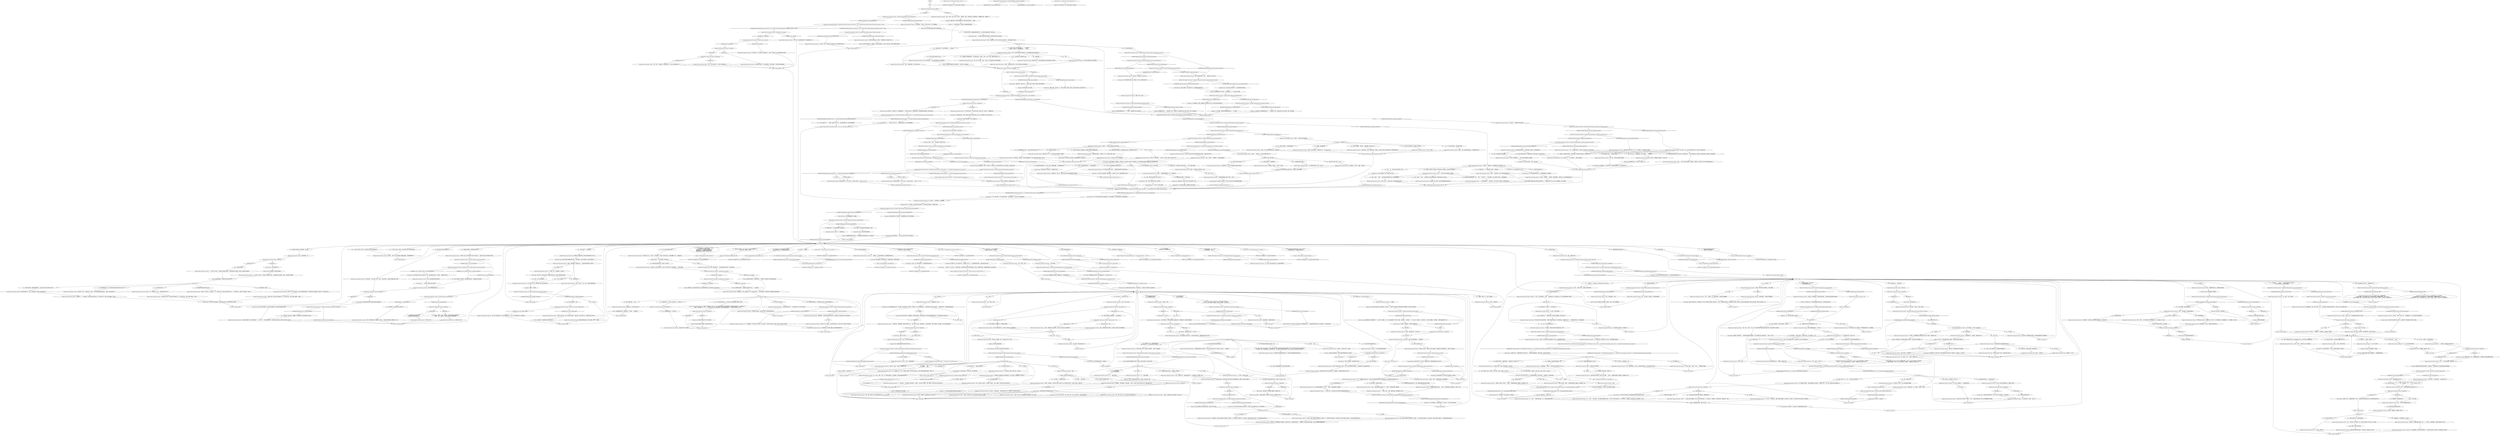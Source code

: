 # WHIRLING F3 / KLAASJE MAIN
# Meeting Klaasje again, on the roof
#0) Intro
#1) Your name and 
#2) why u here? (orbs and drugs from room) 
#3) Wildflower
#5) did you hear me night before / last time we saw
#6) Looking for Ruby
# ==================================================
digraph G {
	  0 [label="START"];
	  1 [label="input"];
	  2 [label="Empathy: 这一定就是她说的：香烟。直接看着尸体对她而言是个伤害，所以她又把目光转回到你身上。"];
	  3 [label="Physical Instrument: 没必要磨磨蹭蹭的。她很坚强。"];
	  4 [label="Klaasje (Miss Oranje Disco Dancer): “我能看出来。”她点点头。“很高兴这些*进行中的调查*把你带到了我的身边。”"];
	  5 [label="Klaasje (Miss Oranje Disco Dancer): “没事的，这样完全没问题。”她同情地点点头。“有什么事吗，警官？”"];
	  6 [label="You: “不是。不是哇。”（靠近。）“现在我是这个世界上最无聊的警察。*那种*事情永远也不会发生了。”"];
	  7 [label="Klaasje (Miss Oranje Disco Dancer): “我很怀疑。是什么把这个*所谓的*无聊警探带到我身边的呢？”"];
	  8 [label="Klaasje (Miss Oranje Disco Dancer): “哇哦……”水蒸气从她手中的咖啡杯上升腾而起。“那能停止吗？如果不能，剩下来的时间我们能做些什么？”"];
	  9 [label="Klaasje (Miss Oranje Disco Dancer): IsTHCPresent(\"coach_physical_instrument\")"];
	  10 [label="IsTHCPresent(\"coach_physical_instrument\")", shape=diamond];
	  11 [label="!(IsTHCPresent(\"coach_physical_instrument\"))", shape=diamond];
	  12 [label="Jump to: [whirling.kim_klaasje_said_one_thing]"];
	  13 [label="Jump to: [You: \"\"Back to you.\"\"]"];
	  14 [label="You: “所以你是最漂亮的那一个了？”"];
	  15 [label="Klaasje (Miss Oranje Disco Dancer): “没事的。毕竟他是个才气横溢的作家。我已经习惯了。”"];
	  16 [label="Jump to: [name hub]"];
	  17 [label="You: “我很肯定我有权要求你出示护照，小姐。”"];
	  18 [label="Kim Kitsuragi: “还有什么别的理由？”他突然变得专心起来。"];
	  19 [label="Klaasje (Miss Oranje Disco Dancer): “我是个不受欢迎的姑娘。”她抽了一口烟。“我的家乡有些不喜欢我的人——如果他们出现，我就变得*很匆忙*。”"];
	  20 [label="Klaasje (Miss Oranje Disco Dancer): “我很*乐意*换个话题。这不重要。除非我有些……嫌疑？”她弯起眉毛。"];
	  21 [label="Drama: 她好像说的是实话，大人。"];
	  22 [label="Composure: 如果这些让她感到紧张，肯定没有在她的表情或者动作上表现出来。"];
	  23 [label="You: “你在这里做什么——在褴褛飞旋？”"];
	  24 [label="Empathy: 那句*是啊*能产生一些安慰，同时又能避而不谈的效果。"];
	  25 [label="You: “根本感觉不到爱。”"];
	  26 [label="Klaasje (Miss Oranje Disco Dancer): “你确定吗？爱情是一种*恐惧*……”她吸入一大团薄荷味的烟雾，细细品味，然后慢慢吐了出来。"];
	  27 [label="Jump to: [room hub]"];
	  28 [label="You: “明白了。”"];
	  29 [label="Jump to: [You: \"\"Understood.\"\"]"];
	  30 [label="Klaasje (Miss Oranje Disco Dancer): Variable[\"whirling.klaasje_reaction_window_followup\"]"];
	  31 [label="Variable[\"whirling.klaasje_reaction_window_followup\"]", shape=diamond];
	  32 [label="!(Variable[\"whirling.klaasje_reaction_window_followup\"])", shape=diamond];
	  33 [label="You: “什么时候换的？在你停留的期间内。”"];
	  34 [label="Klaasje (Miss Oranje Disco Dancer): 她点点头，查看你的鬓角。“你的情况已经很糟糕了。”"];
	  35 [label="You: “那就把真相告诉我。”"];
	  36 [label="Half Light: 她感觉自己就像个猎物，被重重包围……她的眼睛瞥向那扇门。"];
	  37 [label="You: “可能有联系。”"];
	  38 [label="Klaasje (Miss Oranje Disco Dancer): Variable[\"auto.is_raining\"]"];
	  39 [label="Variable[\"auto.is_raining\"]", shape=diamond];
	  40 [label="!(Variable[\"auto.is_raining\"])", shape=diamond];
	  41 [label="Klaasje (Miss Oranje Disco Dancer): “当然是因为我的*罪过*。一个邪恶又轻浮的人长久以来犯下的罪过。”"];
	  42 [label="Klaasje (Miss Oranje Disco Dancer): Variable[\"TASK.send_corpse_to_processing_done\"]"];
	  43 [label="Variable[\"TASK.send_corpse_to_processing_done\"]", shape=diamond];
	  44 [label="!(Variable[\"TASK.send_corpse_to_processing_done\"])", shape=diamond];
	  45 [label="Jump to: [whirling.klaasje_full_story_hub_reached]"];
	  46 [label="You: “能跟我们多说说莱利，那个上吊的男人吗？我的搭档需要听听这个。”\n“关于那个死者，我还有一些问题。”"];
	  47 [label="Klaasje (Miss Oranje Disco Dancer): 她睁大眼睛。“哦……”"];
	  48 [label="Klaasje (Miss Oranje Disco Dancer): IsKimHere()"];
	  49 [label="IsKimHere()", shape=diamond];
	  50 [label="!(IsKimHere())", shape=diamond];
	  51 [label="You: “证件是你拿走的吗？”"];
	  52 [label="Jump to: [Klaasje MAIN]"];
	  53 [label="Jump to: [TASK.fridge_victims_body_done || TAS ...]"];
	  54 [label="Jump to: [Untitled hub]"];
	  55 [label="Klaasje (Miss Oranje Disco Dancer): “用钱，长官。”她抽了一口烟。“并不完全是我希望它某天能达到反明星的高度，但是正在朝那个方向发展。”"];
	  56 [label="Klaasje (Miss Oranje Disco Dancer): “当然，”她笑了。“继续什么？”"];
	  57 [label="narcohub"];
	  58 [label="Klaasje (Miss Oranje Disco Dancer): IsKimHere()"];
	  59 [label="IsKimHere()", shape=diamond];
	  60 [label="!(IsKimHere())", shape=diamond];
	  61 [label="Klaasje (Miss Oranje Disco Dancer): “祝你好运，警官。”"];
	  62 [label="Half Light: 现在她被困在这里了，在笼子里——就跟你一样。"];
	  63 [label="Untitled hub (03)"];
	  64 [label="Klaasje (Miss Oranje Disco Dancer): Variable[\"whirling.klaasjeone_copotype_apocalypse_days\"]"];
	  65 [label="Variable[\"whirling.klaasjeone_copotype_apocalypse_days\"]", shape=diamond];
	  66 [label="!(Variable[\"whirling.klaasjeone_copotype_apocalypse_days\"])", shape=diamond];
	  67 [label="You: “这里确实存在黑暗能量漩涡，不过不是通往地狱——而是另一个地方。*第三个*地方，跟我们的世界很不一样。”"];
	  68 [label="Composure: 她想表现出漠不关心的样子，不过还是要抽上一口——才能让自己不畏惧。"];
	  69 [label="Klaasje (Miss Oranje Disco Dancer): “现在好多了。”她看向北边，院子的方向。"];
	  70 [label="Empathy: 这对他来说也不是什么好消息。"];
	  71 [label="You: “我为自己的下一次出场找到了更*悲惨*的东西。”（拿出“小教堂”的磁带）"];
	  72 [label="Klaasje (Miss Oranje Disco Dancer): “啊，我明白了。”她沉思着抽了一口薄荷香烟。"];
	  73 [label="Klaasje (Miss Oranje Disco Dancer): “就是这个！小教堂悲歌！我很想念它，真的。”"];
	  74 [label="Conceptualization: 我们要让他看看。你要用所有方式花天酒地！"];
	  75 [label="Jump to: [TASK.fridge_victims_body_done || TAS ...]"];
	  76 [label="Endurance: 不。她在两个月之前就达到了忍耐的极限——从现在起，她的一举一动都会停留在某个地方。"];
	  77 [label="Authority: *不要*赞同这一点。"];
	  78 [label="Endurance: 为什么不可以呢？你就是一个精力充沛的人。"];
	  79 [label="Physical Instrument: 没关系！这件事情已经过去了！女人说了些什么，现在男人在说什么……要专心一点，孩子！"];
	  80 [label="Klaasje (Miss Oranje Disco Dancer): “警官。”她点头向你示意。“今天是个问问题的好日子。”"];
	  81 [label="Klaasje (Miss Oranje Disco Dancer): Variable[\"whirling.klaasjeone_encyclo_oranjese_klaasje\"]"];
	  82 [label="Variable[\"whirling.klaasjeone_encyclo_oranjese_klaasje\"]", shape=diamond];
	  83 [label="!(Variable[\"whirling.klaasjeone_encyclo_oranjese_klaasje\"])", shape=diamond];
	  84 [label="Esprit de Corps: 想听是什么蠢事？在布吉街某处的一间公寓里，一个年轻男人向巡警提尔布鲁克展示着自己的生殖器疣，询问它们是不是*癌症*。"];
	  85 [label="You: “瑞瓦肖文学也是吗？”"];
	  86 [label="Klaasje (Miss Oranje Disco Dancer): “很酷。”她看着你手里的白色硬币。“做*我本人*都比奥兰治文学要赚的多。”"];
	  87 [label="You: “37年的奥兰治小姐是什么？”"];
	  88 [label="Logic: 那时候她14岁。"];
	  89 [label="Klaasje (Miss Oranje Disco Dancer): “好吧。”她向后靠了靠。“看来我有些低估你了——或者说低估了你的宿醉，警官。”"];
	  90 [label="You: “不，那是*真诚的*。”"];
	  91 [label="Klaasje (Miss Oranje Disco Dancer): “不，我没有。”她挥手让你离开。"];
	  92 [label="You: “我恨物体。我是反物体特遣部队的一份子。”"];
	  93 [label="You: “它是一种感觉。白色的，充满厄运。它是气态的。无形的。致命的。它无处不在。”"];
	  94 [label="Klaasje (Miss Oranje Disco Dancer): “我一直想在一年中最糟糕的时节来看看这座‘世界上唯一的城市’。跟旅游有点关系。”"];
	  95 [label="Klaasje (Miss Oranje Disco Dancer): “是的。”她微微移到你的左边，查看里面自己的倒影。"];
	  96 [label="Rhetoric: 回避问题。可以推断她有仰慕者。而且还不少。"];
	  97 [label="You: “另一边有一个偷窥孔，可以看到你的卧室。”"];
	  98 [label="Klaasje (Miss Oranje Disco Dancer): “好吧……”为了消化这条信息，她稍微停顿了一下。"];
	  99 [label="Klaasje (Miss Oranje Disco Dancer): “我没有。”她抽了一口烟。“你觉得这跟发生的事有什么关联吗？”"];
	  100 [label="Kim Kitsuragi: “是的。能看到你的卧室，小姐。”警督指着她的窗户。透过玻璃可以看到还没整理好的床铺。"];
	  101 [label="You: “我们还是不要再讨论它了。”"];
	  102 [label="Jump to: [won_won_lost]"];
	  103 [label="Drama: 啐……这肯定是在演戏。问问题吧。最好是很难回答的那种。"];
	  104 [label="You: “恐怕你现在有危险了。”"];
	  105 [label="Klaasje (Miss Oranje Disco Dancer): 她想了一会儿，然后耸耸肩。“没错——不管到底是谁拿走了证件。”"];
	  106 [label="You: “我要把这件事归档到*盗窃*的门类下。”"];
	  107 [label="Klaasje (Miss Oranje Disco Dancer): “你提到了海水？我担心我对锁闩装置不太小心。那些证件可能，”她晃了晃手中的香烟，“被冲走了……”"];
	  108 [label="Klaasje (Miss Oranje Disco Dancer): Variable[\"TASK.what_happened_between_klaasje_and_hanged_done\"]"];
	  109 [label="Variable[\"TASK.what_happened_between_klaasje_and_hanged_done\"]", shape=diamond];
	  110 [label="!(Variable[\"TASK.what_happened_between_klaasje_and_hanged_done\"])", shape=diamond];
	  111 [label="Electrochemistry: 奥兰治小姐？这才是你应该*流连*的问题。"];
	  112 [label="Jump to: [whirling.klaasje_concept_funky]"];
	  113 [label="Klaasje (Miss Oranje Disco Dancer): “祝你们好运，警官。”"];
	  114 [label="You: “露比肯定已经不在她的老临时住所了。”"];
	  115 [label="Jump to: [You: \"\"Now that Kim isn't here -- let's t...\"]"];
	  116 [label="Jump to: [Klaasje MAIN]"];
	  117 [label="You: “你这里的景色很好。”"];
	  118 [label="Physical Instrument: ……经过多年的防身术训练后有所改善。你能从她的手肘尖角上感觉出来。"];
	  119 [label="Klaasje (Miss Oranje Disco Dancer): “我有没有……这就是传说中的末日警察。”"];
	  120 [label="klaasje pre hub"];
	  121 [label="Klaasje (Miss Oranje Disco Dancer): Variable[\"whirling.klaasjeone_copotype_superstar\"]"];
	  122 [label="Variable[\"whirling.klaasjeone_copotype_superstar\"]", shape=diamond];
	  123 [label="!(Variable[\"whirling.klaasjeone_copotype_superstar\"])", shape=diamond];
	  124 [label="Klaasje (Miss Oranje Disco Dancer): “我能看出来。”她抿了一口咖啡。“很适合你。”"];
	  125 [label="You: “是吗？为什么？”"];
	  126 [label="Klaasje (Miss Oranje Disco Dancer): “小教堂悲歌里就是这么唱的，警探——*悲伤*。”"];
	  127 [label="You: “我想收回我之前说过的话。考虑到我们现在的处境，那些好像有些不合时宜。”"];
	  128 [label="You: “什么也不说。”"];
	  129 [label="Klaasje (Miss Oranje Disco Dancer): “哇哦……”她转向警督。“是什么把*凤凰*带回我身边的？”"];
	  130 [label="You: “拖了这么久，让我真的很失望。真是一场闹剧……”（看着周围。）"];
	  131 [label="Klaasje (Miss Oranje Disco Dancer): “是啊，老兄。”她的脸上露出摇滚式的笑容。"];
	  132 [label="Klaasje (Miss Oranje Disco Dancer): Variable[\"whirling.klaasje_physinst_gym_teacher\"]"];
	  133 [label="Variable[\"whirling.klaasje_physinst_gym_teacher\"]", shape=diamond];
	  134 [label="!(Variable[\"whirling.klaasje_physinst_gym_teacher\"])", shape=diamond];
	  135 [label="Klaasje (Miss Oranje Disco Dancer): “丁香花和闪电。”她眯起眼睛，好像在远处看到了它们。“公园，玻璃，杜拉铝——弗里德堡是一个会议很多的城市。那里一直是秋天。还有夜晚。至少对于我来说是这样的。”"];
	  136 [label="Klaasje (Miss Oranje Disco Dancer): Variable[\"whirling.klaasje_empathy_did_something_wrong_in_oranje\"]"];
	  137 [label="Variable[\"whirling.klaasje_empathy_did_something_wrong_in_oranje\"]", shape=diamond];
	  138 [label="!(Variable[\"whirling.klaasje_empathy_did_something_wrong_in_oranje\"])", shape=diamond];
	  139 [label="Klaasje (Miss Oranje Disco Dancer): “这只是瑞瓦肖英雄经历的一个阶段……”她吸了一口薄荷味的香烟，细细品味……"];
	  140 [label="You: “说回你吧。”"];
	  141 [label="You: “选美比赛是什么？”"];
	  142 [label="Klaasje (Miss Oranje Disco Dancer): “是一个比赛。”她抽了一口烟。“专门为蠢女孩准备的。男人看着她们，然后选出里面最漂亮的那一个。”"];
	  143 [label="Rhetoric: 又一个无辜的传统被道德*发展*前进的步伐给消除了！"];
	  144 [label="You: “不。我只是来聊聊的。”\n“不。我们只是来聊聊的。”"];
	  145 [label="Klaasje (Miss Oranje Disco Dancer): “还不赖。周五晚上你给我们说了调查的事。就在楼下。在一张坐满本地小孩和码头工人的桌子前面。你基本上跟所有人都说过了。就在你把枪拿给他们看之后……”"];
	  146 [label="Klaasje (Miss Oranje Disco Dancer): “呼……”她揉了揉眉毛。"];
	  147 [label="Klaasje (Miss Oranje Disco Dancer): Variable[\"whirling.klaasje_intro_cleaning_done\"]"];
	  148 [label="Variable[\"whirling.klaasje_intro_cleaning_done\"]", shape=diamond];
	  149 [label="!(Variable[\"whirling.klaasje_intro_cleaning_done\"])", shape=diamond];
	  150 [label="Klaasje (Miss Oranje Disco Dancer): “那还挺硬核的，”她点点头。“我自己是反人类前特遣小队的一份子。”"];
	  151 [label="You: （点点头。）“无所谓了。”"];
	  152 [label="Rhetoric: 照目前来看，这不是她来到这里唯一的理由——而且她也没有真正隐藏这一点。"];
	  153 [label="Reaction Speed: 这是逃避策略。要求跟进！"];
	  154 [label="Klaasje (Miss Oranje Disco Dancer): “是啊……我不想骗你。别再给我增加难度了。”"];
	  155 [label="Jump to: [room hub]"];
	  156 [label="You: “那好吧——我会放你一马。”"];
	  157 [label="Klaasje (Miss Oranje Disco Dancer): “事实是我是一个可怕的女孩。我周围的窗户都会碎裂。这不是他们的错。”"];
	  158 [label="Klaasje (Miss Oranje Disco Dancer): “我真的不知道，先生。”她抿了一口冷掉的咖啡。“我完全不*觉得*自己赢了。我感觉很糟糕，先生。一直都是这样。”"];
	  159 [label="You: “我猜，那就这样吧。”（总结。）"];
	  160 [label="You: “这一切好像都是偶然的——对于你来说。”"];
	  161 [label="You: “你经常会出现这种情况吗？”"];
	  162 [label="Encyclopedia: 反明星是（或者曾经是）一个很喜欢嗑药的维斯珀摇滚明星。由于实在是嗑的太狠，最后他突变了——变成了一具尸体。"];
	  163 [label="You: “这只是一个词语。我们还是继续吧。”"];
	  164 [label="Reaction Speed: 这个*秘密*的内容可能远不止这样——之后再说吧。她有所隐瞒。暂时先记在心里吧。"];
	  165 [label="You: “如果是最近的，你觉得是谁做的——露比吗？”"];
	  166 [label="Kim Kitsuragi: “……无论如何，嫌疑人已经不在那里了。”"];
	  167 [label="Klaasje (Miss Oranje Disco Dancer): “我真的不知道还能跟你说什么……”"];
	  168 [label="Klaasje (Miss Oranje Disco Dancer): “我不是警察方面的专家，不过在我听起来，好像是一个非常特殊的警官。”"];
	  169 [label="You: “现在金不在——我们说说周日晚上的事吧。”\n“我们再说说周日晚上吧——就是我房间里的声音。”"];
	  170 [label="Kim Kitsuragi: 警督看了你一眼。"];
	  171 [label="Untitled hub (02)"];
	  172 [label="You: “我已经不再是末日警探了。预言是错误的。那些兆头毫无意义。宿醉已经过去了。”"];
	  173 [label="Klaasje (Miss Oranje Disco Dancer): “很好？那我就不知道了，警官……”她看向北边，院子的方向。"];
	  174 [label="Klaasje (Miss Oranje Disco Dancer): “就像骑在一辆‘警車’上。”她抿了一口咖啡。"];
	  175 [label="Klaasje (Miss Oranje Disco Dancer): Variable[\"whirling.klaasje_physinst_dont_dillydally\"]"];
	  176 [label="Variable[\"whirling.klaasje_physinst_dont_dillydally\"]", shape=diamond];
	  177 [label="!(Variable[\"whirling.klaasje_physinst_dont_dillydally\"])", shape=diamond];
	  178 [label="You: “你还什么都没看见呢。楼下有个*卡拉OK*舞台。”"];
	  179 [label="Klaasje (Miss Oranje Disco Dancer): 她把头歪向一旁，笑了。水蒸气从她手中的咖啡杯上升腾而起。"];
	  180 [label="Klaasje (Miss Oranje Disco Dancer): “一个忏悔的僧侣警探……”她自言自语。“是什么把这个*改变的男人*带到我身边的呢？”"];
	  181 [label="Klaasje (Miss Oranje Disco Dancer): “哇哦，还有*警察类型*……”水蒸气从她手中的咖啡杯上升腾而起。"];
	  182 [label="Reaction Speed: 被害人的种族也*可能*是奥兰治……——也许之后再深究？"];
	  183 [label="Rhetoric: 谢天谢地——这是在暗示。"];
	  184 [label="Klaasje (Miss Oranje Disco Dancer): “没什么酷的，但是你又能做什么呢？”"];
	  185 [label="You: （放下拇指。）“我不赞成这种习俗。”"];
	  186 [label="Klaasje (Miss Oranje Disco Dancer): “没事的，他只是在找方向。选美比赛的世界*的确*很让人困惑的。”"];
	  187 [label="You: “为什么？”"];
	  188 [label="You: “我怎么知道你告诉我们的是不是真名？”"];
	  189 [label="You: “还没有。”"];
	  190 [label="You: “也许是吧。”"];
	  191 [label="Jump to: [passport]"];
	  192 [label="You: “这个‘污染’的本质到底是什么？”"];
	  193 [label="Inland Empire: 下面的某个地方，军事级别的悲伤从墙上滴落下来……你应该说首先要做的事。这样比较诚实。它能引导你反省自我。"];
	  194 [label="Klaasje (Miss Oranje Disco Dancer): “听起来像是我拥有的一种先进的形式。上面还喷洒了一些旧爱的味道。”"];
	  195 [label="Jump to: [room hub]"];
	  196 [label="Klaasje (Miss Oranje Disco Dancer): “嗯。这可不太妙啊。”"];
	  197 [label="peep_whirling"];
	  198 [label="You: “能看到你的卧室，小姐。”"];
	  199 [label="Klaasje (Miss Oranje Disco Dancer): “你觉得这跟我*有关系*吗？”"];
	  200 [label="Jump to: [recent_jump]"];
	  201 [label="You: “你说得对。”"];
	  202 [label="You: “屋顶上那朵枯萎的花——可能是露比留下的吗？这些跟任何事都不符合。”"];
	  203 [label="You: “是的。”"];
	  204 [label="Jump to: [whirling.klaasje_suggestion_been_thr ...]"];
	  205 [label="Klaasje (Miss Oranje Disco Dancer): “主要还是缺少清洁服务。还有大量的*我*。”"];
	  206 [label="Klaasje (Miss Oranje Disco Dancer): 她笑了：“又来了——那个*只会说*的男人。我能领会。”\n她笑了：“又来了。那个*只会说*的男人。我能领会，毕竟我拥有半个语言学士学位……”"];
	  207 [label="You: “没错，我知道这个*临时住所*。甚至还跟女房东聊过了。但是露比已经不在那里了。”"];
	  208 [label="Jump to: [Klaasje MAIN]"];
	  209 [label="Klaasje (Miss Oranje Disco Dancer): “我不觉得吃惊……她是个很小心的人。但是——在你问我之前——我真的不知道她可能去了哪里。”"];
	  210 [label="Klaasje (Miss Oranje Disco Dancer): Variable[\"XP.detect_compromized_skillset\"]"];
	  211 [label="Variable[\"XP.detect_compromized_skillset\"]", shape=diamond];
	  212 [label="!(Variable[\"XP.detect_compromized_skillset\"])", shape=diamond];
	  213 [label="Klaasje (Miss Oranje Disco Dancer): Variable[\"whirling.klaasjeone_empathy_sadness\"]"];
	  214 [label="Variable[\"whirling.klaasjeone_empathy_sadness\"]", shape=diamond];
	  215 [label="!(Variable[\"whirling.klaasjeone_empathy_sadness\"])", shape=diamond];
	  216 [label="Empathy: 她的浅棕色眼睛里有些什么……一种悲伤。在她想到那个男人死去的时候。"];
	  217 [label="You: “地狱？你根本不知道自己在说什么！”"];
	  218 [label="Klaasje (Miss Oranje Disco Dancer): “我知道。”她的眉毛笑弯了腰。“这*可能*也是清洁女工辞职的原因。”"];
	  219 [label="Klaasje (Miss Oranje Disco Dancer): Variable[\"whirling.klaasje_comp_flinch_drag\"]"];
	  220 [label="Variable[\"whirling.klaasje_comp_flinch_drag\"]", shape=diamond];
	  221 [label="!(Variable[\"whirling.klaasje_comp_flinch_drag\"])", shape=diamond];
	  222 [label="Physical Instrument: 你会显得很多愁善感的！"];
	  223 [label="Klaasje (Miss Oranje Disco Dancer): “哇哦……”她怀疑地默默摇摇头，吸了一口咖啡的香气。"];
	  224 [label="You: “警察要开始花天酒地了。用悲伤的风格。”"];
	  225 [label="You: “是的。*哇哦*。”（靠近。）“现在我是行星屠宰场的传令官。即将降临的屠宰场。”"];
	  226 [label="You: “要知道，我不再是末日警探了。预言是错误的。那些符号没有任何意义。宿醉已经过去了。”"];
	  227 [label="Klaasje (Miss Oranje Disco Dancer): Variable[\"whirling.klaasje_run_inland_how_can_you\"]"];
	  228 [label="Variable[\"whirling.klaasje_run_inland_how_can_you\"]", shape=diamond];
	  229 [label="!(Variable[\"whirling.klaasje_run_inland_how_can_you\"])", shape=diamond];
	  230 [label="Physical Instrument: 这跟奉献有关，孩子。你*可能*是一个体育老师。只有当过体育老师的人会产生这些想法，还能喝这么多酒。"];
	  231 [label="Jump to: [Klaasje MAIN]"];
	  232 [label="Klaasje (Miss Oranje Disco Dancer): “一段糟糕的记忆，警官。”"];
	  233 [label="You: “那是什么？”"];
	  234 [label="You: “我没有那样做的打算。”"];
	  235 [label="Klaasje (Miss Oranje Disco Dancer): “那是瑞瓦肖英雄的自然状态……”她吸了一口薄荷味的香烟，细细品味——然后吐了出来。"];
	  236 [label="Klaasje (Miss Oranje Disco Dancer): ……然后吐了出来。“在他们全身心投入到拯救人类和拯救世界的使命之前。”"];
	  237 [label="Conceptualization: 瑞瓦肖文学呢？人们在讨论一些事情的时候，有时候会暴露出自己的一些东西……"];
	  238 [label="Jump to: [name hub]"];
	  239 [label="Empathy: 她的声音对于数字漠不关心。"];
	  240 [label="Jump to: [passport]"];
	  241 [label="You: “不过这不是你把它藏起来的原因。”"];
	  242 [label="Klaasje (Miss Oranje Disco Dancer): “关于公司有些传闻，说那里发生了工业污染。”她用高跟鞋拍打着屋顶。"];
	  243 [label="Jump to: [character.habit_smokes && CheckEquip ...]"];
	  244 [label="Klaasje (Miss Oranje Disco Dancer): “嗯，这是个*秘密*。”她抽了一口烟。“一个跟酒精有关的秘密。”"];
	  245 [label="Kim Kitsuragi: “你在这里待多久了？”"];
	  246 [label="You: “来飞旋旅社。”"];
	  247 [label="You: “来伊苏林迪洲。”"];
	  248 [label="Klaasje (Miss Oranje Disco Dancer): “最后它成了个霉斑遍布的第三世界贫民窟。”"];
	  249 [label="Jump to: [room hub]"];
	  250 [label="Klaasje (Miss Oranje Disco Dancer): “相信我，你不会想卷入这种破事的。”她弹了弹烟灰。"];
	  251 [label="Authority: 感觉很成功。"];
	  252 [label="Jump to: [room hub]"];
	  253 [label="Jump to: [Klaasje MAIN]"];
	  254 [label="Klaasje (Miss Oranje Disco Dancer): “我只是在想——今天可真是个问问题的好日子。”她点燃一只香烟，“跟一起凶杀案调查有关的问题。”"];
	  255 [label="You: “能多跟我说说被害人吗？我的意思是说，基本信息。”\n“关于那个死者，我还有一些问题。”\n“既然你有时间了——能多给我们讲讲被害人吗？”\n“既然你有时间了——能多给我们讲讲他的事吗？”\n“能多跟我们说说死者的事吗？基本信息什么的……”"];
	  256 [label="Klaasje (Miss Oranje Disco Dancer): “我不知道。”她抽了一口烟，笑了。“那谜题就解开了。我一直也很好奇它会通向哪里。”"];
	  257 [label="You: “可能只是个巧合。”"];
	  258 [label="Klaasje (Miss Oranje Disco Dancer): “你会不会觉得……露比经过那里……会不会跟这个有关？”"];
	  259 [label="Kim Kitsuragi: “很遗憾，不能，不过按照我的猜测——很久了。偷窥孔在你房间墙壁的书架下面。用胶带封起来应该不难。”"];
	  260 [label="Klaasje (Miss Oranje Disco Dancer): “天啦……它在哪？我想我要把它封起来。”"];
	  261 [label="You: “要我猜的话，应该是最近的事。”"];
	  262 [label="Klaasje (Miss Oranje Disco Dancer): “我的意思是说……它对我来说能变得*多好*呢。”她看了看周围。"];
	  263 [label="Klaasje (Miss Oranje Disco Dancer): 她慢慢点点头——甚至可以说有些小心。"];
	  264 [label="Jump to: [Klaasje MAIN]"];
	  265 [label="You: “我的理论好像……有些不太*对劲*的地方——关于露比的。”"];
	  266 [label="Suggestion: 她确实保证过，如果你不逮捕她的话，她晚上就会出现在这里……好姑娘。"];
	  267 [label="You: 苍天在上，快*醒醒*！"];
	  268 [label="You: Variable[\"whirling.klaasje_drama_white_success_volition_activated\"]"];
	  269 [label="Variable[\"whirling.klaasje_drama_white_success_volition_activated\"]", shape=diamond];
	  270 [label="!(Variable[\"whirling.klaasje_drama_white_success_volition_activated\"])", shape=diamond];
	  271 [label="Jump to: [whirling.klaasje_drama_white_success ...]"];
	  272 [label="Kim Kitsuragi: “小姐，我们在调查一个男人被绞死的凶杀案。”他低头看着院子。“相关责任人让我们跟你聊聊。”"];
	  273 [label="Klaasje (Miss Oranje Disco Dancer): IsAfternoon()"];
	  274 [label="IsAfternoon()", shape=diamond];
	  275 [label="!(IsAfternoon())", shape=diamond];
	  276 [label="Klaasje (Miss Oranje Disco Dancer): “谢谢你——我在里面投入了大量的时间还有精力，”她的话里没有任何明显的讽刺意味。"];
	  277 [label="You: “好吧。我拿了一些。个人用。”（把*帕立太特*拿给她看。）"];
	  278 [label="Conceptualization: 就好像她有点……失望，因为这不是什么更加令人愉悦的事。"];
	  279 [label="You: “小姐，我在调查，呃……”（朝院子下面比个手势。）“把他放在那里的人说，我们应该跟你聊聊。”"];
	  280 [label="Klaasje (Miss Oranje Disco Dancer): “我曾经……这是世界上最不幸的警察。”"];
	  281 [label="You: “我也*不知道*自己在做什么。”"];
	  282 [label="You: “马丁内斯很幸运。*一千个*警察中间只会出现一个明星警探。”"];
	  283 [label="Kim Kitsuragi: “我肯定是这样的。在我们一起度过的时间里，我肯定已经走了30公里。他对警察工作有一套*田径*的方法。”"];
	  284 [label="Klaasje (Miss Oranje Disco Dancer): “28岁。”她抽了一口烟。"];
	  285 [label="Klaasje (Miss Oranje Disco Dancer): “害怕失败，害怕死亡。做奥兰治人有多么*糟糕*。所有国家的文学作品都是这样——只是换了个国家名称。”"];
	  286 [label="Klaasje (Miss Oranje Disco Dancer): “很多身份。轮滑教练，秘书，37年的奥兰治小姐。”她笑了。"];
	  287 [label="Klaasje (Miss Oranje Disco Dancer): “不。”她伸长脖子。“我是*最*蠢，最平庸的那个。我得到了一顶王冠和一条饰带——还有一根权杖。还有学习奥兰治文学的奖学金。”"];
	  288 [label="Klaasje (Miss Oranje Disco Dancer): “没事的，我不介意。选美比赛的世界本身就很荒谬，很让人困惑。”"];
	  289 [label="Kim Kitsuragi: “为什么不行？”"];
	  290 [label="You: “好吧。”"];
	  291 [label="You: “完全就是。”"];
	  292 [label="Klaasje (Miss Oranje Disco Dancer): “它总是这么来的，不是吗？来自你的脑海——还有过去。”"];
	  293 [label="You: “我也是。”"];
	  294 [label="You: “你在这里过冬多久了？”"];
	  295 [label="Klaasje (Miss Oranje Disco Dancer): “是来飞旋旅社，马丁内斯，还是瑞瓦肖？”"];
	  296 [label="Klaasje (Miss Oranje Disco Dancer): “好吧。”她深思着抽了一口烟。"];
	  297 [label="You: 随她去吧。"];
	  298 [label="Klaasje (Miss Oranje Disco Dancer): “不不不。”她靠近了一些，查看你的鬓角。“你的情况已经很糟糕了。”"];
	  299 [label="You: “那就对我撒谎吧。”"];
	  300 [label="Klaasje (Miss Oranje Disco Dancer): “能看见你总是很高兴的。”她挤出一个疲惫的笑容，向后靠在了栏杆上。"];
	  301 [label="Encyclopedia: 35年的合唱单曲“人类最强音”，向你灌输了一种*大爷我什么都不在乎*的招摇风范，让你在早起散步的时候可以毫无顾忌地在大妈群里横冲直撞。"];
	  302 [label="Klaasje (Miss Oranje Disco Dancer): 她想了一会儿，然后耸耸肩。“他们不可能知道我放在哪里了。我很肯定自己没有被跟踪。而且除了你，我没有告诉任何人……”"];
	  303 [label="Klaasje (Miss Oranje Disco Dancer): “我仔细想了一下——你提到海水。我担心我对锁闩装置不太小心。那些证件可能，”她晃了晃手中的香烟，“被冲走了……”"];
	  304 [label="Klaasje (Miss Oranje Disco Dancer): “我刚刚还在想这是一个多么美丽的夜晚。”她看了看周围。“正好适合参加凶杀案调查。”"];
	  305 [label="Klaasje (Miss Oranje Disco Dancer): “啧……啧啧……”她自言自语。“像个普通的拦路强盗把它拿走了。别以为这个问题不会再出现了——对于我来说——只要遇到一个恰当的时间点，迪斯科警官。”她笑了。"];
	  306 [label="Jump to: [room hub]"];
	  307 [label="Klaasje (Miss Oranje Disco Dancer): Variable[\"whirling.klaasjenick_wordsmith\"]"];
	  308 [label="Variable[\"whirling.klaasjenick_wordsmith\"]", shape=diamond];
	  309 [label="!(Variable[\"whirling.klaasjenick_wordsmith\"])", shape=diamond];
	  310 [label="Jump to: [room hub]"];
	  311 [label="You: “不管她在哪，现在的情况一定很糟糕。也许她会藏在某个对她来说很有意义的地方？”"];
	  312 [label="Klaasje (Miss Oranje Disco Dancer): “当然可以。”她笑了笑，指尖的香烟上升腾起袅袅轻烟。“做你需要做的事吧。”"];
	  313 [label="Jump to: [You: \"\"Titus says he's got a tape where t...\"]"];
	  314 [label="Klaasje (Miss Oranje Disco Dancer): Variable[\"whirling.klaasjeone_copotype_apocalypse_seconds\"]"];
	  315 [label="Variable[\"whirling.klaasjeone_copotype_apocalypse_seconds\"]", shape=diamond];
	  316 [label="!(Variable[\"whirling.klaasjeone_copotype_apocalypse_seconds\"])", shape=diamond];
	  317 [label="Klaasje (Miss Oranje Disco Dancer): Variable[\"TASK.fridge_victims_body_done\"]"];
	  318 [label="Variable[\"TASK.fridge_victims_body_done\"]", shape=diamond];
	  319 [label="!(Variable[\"TASK.fridge_victims_body_done\"])", shape=diamond];
	  320 [label="The Hanged Man: 地面上还躺着一个男人成熟的尸体，上面布满绿色和紫色的斑点。"];
	  321 [label="Electrochemistry: 在她那银色的连体裤下面——是一副年轻又健美的身体。修长而纤瘦……"];
	  322 [label="Klaasje (Miss Oranje Disco Dancer): Variable[\"whirling.kim_klaasje_said_one_thing\"]"];
	  323 [label="Variable[\"whirling.kim_klaasje_said_one_thing\"]", shape=diamond];
	  324 [label="!(Variable[\"whirling.kim_klaasje_said_one_thing\"])", shape=diamond];
	  325 [label="Klaasje (Miss Oranje Disco Dancer): “我*本身*没有见过，不过在附近见过他，警探。嗖的一下就过去了。场面挺壮观的。”"];
	  326 [label="Conceptualization: 这不仅仅是一种措辞。这个年轻女子对*悲伤*的含义有着根深蒂固的理解。"];
	  327 [label="You: “你一定是把我跟其他人弄混了。我只是个普通又现实的执法人员。”"];
	  328 [label="You: “我永远也不会做出什么有趣的事情。我要努力变成世界上最普通的警察。”"];
	  329 [label="Jump to: [TASK.fridge_victims_body_done || TAS ...]"];
	  330 [label="Klaasje (Miss Oranje Disco Dancer): “这又是怎么个情况？”她看着警督。"];
	  331 [label="Klaasje (Miss Oranje Disco Dancer): “哇哦……”水蒸气从她手中的咖啡杯上升腾而起。"];
	  332 [label="Encyclopedia: 凤凰是纪尧姆·列米利翁众多昵称中的一个，他是瑞瓦肖第二伟大的（男性）迪斯科舞者。这是一种荣耀。"];
	  333 [label="Klaasje (Miss Oranje Disco Dancer): Variable[\"whirling.klaasje_run_endu_medium\"]  or  Variable[\"whirling.klaasje_run_endu_easy\"]"];
	  334 [label="Variable[\"whirling.klaasje_run_endu_medium\"]  or  Variable[\"whirling.klaasje_run_endu_easy\"]", shape=diamond];
	  335 [label="!(Variable[\"whirling.klaasje_run_endu_medium\"]  or  Variable[\"whirling.klaasje_run_endu_easy\"])", shape=diamond];
	  336 [label="Klaasje (Miss Oranje Disco Dancer): 她赞同地点点头。“他们还说这就是清洁女工辞职的原因。因为*地狱*。”"];
	  337 [label="You: “你是从哪里来的？”\n“你是奥兰治来的吗？”"];
	  338 [label="You: 通情达理？"];
	  339 [label="Klaasje (Miss Oranje Disco Dancer): “迟早，大家都会做错事。”"];
	  340 [label="You: “奥兰治文学——你拿它*做什么*呢？”"];
	  341 [label="Jump to: [name hub]"];
	  342 [label="Jump to: [name hub]"];
	  343 [label="You: “那你怎么赚钱呢？钱很重要的——大家都这么跟我说。”"];
	  344 [label="Klaasje (Miss Oranje Disco Dancer): IsKimHere()"];
	  345 [label="IsKimHere()", shape=diamond];
	  346 [label="!(IsKimHere())", shape=diamond];
	  347 [label="Logic: 在执法人员面前隐藏自己的证件还有很多别的原因。"];
	  348 [label="Klaasje (Miss Oranje Disco Dancer): “如果我要对你撒谎，我会想出一个比*卡拉洁·阿曼多*更*主流*一些的名字。这可是个……奇怪的名字。”"];
	  349 [label="Klaasje (Miss Oranje Disco Dancer): “好吧。周五晚上你给我们说了调查的事。就在楼下。在一张坐满本地小孩和码头工人的桌子前面。你基本上跟所有人都说过了。就在你把枪拿给他们看之后……”"];
	  350 [label="Empathy: 她不像是过度悲伤的样子。或者说一点也不悲伤，真的。"];
	  351 [label="Esprit de Corps: 他在想：“我喜欢这种刺激，不管眼下是什么情况。可能会探出什么东西……”"];
	  352 [label="Klaasje (Miss Oranje Disco Dancer): “是啊，它是挺*豪华*的。”"];
	  353 [label="Klaasje (Miss Oranje Disco Dancer): “变成了会议中心。很多都是。”"];
	  354 [label="Empathy: 在那背后是深深的，无尽的感激。"];
	  355 [label="Klaasje (Miss Oranje Disco Dancer): IsKimHere()"];
	  356 [label="IsKimHere()", shape=diamond];
	  357 [label="!(IsKimHere())", shape=diamond];
	  358 [label="Klaasje (Miss Oranje Disco Dancer): Variable[\"tc.ruby_did_it_klaasje_said\"]"];
	  359 [label="Variable[\"tc.ruby_did_it_klaasje_said\"]", shape=diamond];
	  360 [label="!(Variable[\"tc.ruby_did_it_klaasje_said\"])", shape=diamond];
	  361 [label="Klaasje (Miss Oranje Disco Dancer): “嗯。”她抽了一口烟。“继续吧。”"];
	  362 [label="Kim Kitsuragi: 警督点点头，拿出了他的笔记本。“我来看看。我记下了一个叫‘莱利斯塔德’的昵称。”他的手指在页面上滑动……"];
	  363 [label="Drama: 她不像是在撒谎——她是真心被它们的失踪吓坏了。"];
	  364 [label="Kim Kitsuragi: “小姐，我们正在调查下面那个死者的凶杀案。”他低头看着院子。“把他放在那里的人让我们跟你聊聊。”"];
	  365 [label="Klaasje (Miss Oranje Disco Dancer): “你好，警官。”她双腿交叉，向后倚靠在栏杆上。“是什么风又把你给吹来了？”"];
	  366 [label="Klaasje (Miss Oranje Disco Dancer): “啧……啧啧……”她自言自语。“就像个普通的拦路强盗。对于我来说，这个问题在一个恰当的时间点*还会*出现的，迪斯科警官。”"];
	  367 [label="Jump to: [narcohub]"];
	  368 [label="Klaasje (Miss Oranje Disco Dancer): Variable[\"village.ww_greeting_done\"]"];
	  369 [label="Variable[\"village.ww_greeting_done\"]", shape=diamond];
	  370 [label="!(Variable[\"village.ww_greeting_done\"])", shape=diamond];
	  371 [label="Jump to: [whirling.klaasje_sunday_night_story_ ...]"];
	  372 [label="Klaasje (Miss Oranje Disco Dancer): IsKimHere()"];
	  373 [label="IsKimHere()", shape=diamond];
	  374 [label="!(IsKimHere())", shape=diamond];
	  375 [label="Klaasje (Miss Oranje Disco Dancer): “是的！1号房间的传说已经在这里传开了。他们说那里已经开启了通往地狱的大门。”"];
	  376 [label="Klaasje (Miss Oranje Disco Dancer): Variable[\"whirling.klaasje_main_greeting_done\"]"];
	  377 [label="Variable[\"whirling.klaasje_main_greeting_done\"]", shape=diamond];
	  378 [label="!(Variable[\"whirling.klaasje_main_greeting_done\"])", shape=diamond];
	  379 [label="Klaasje (Miss Oranje Disco Dancer): Variable[\"TASK.get_the_dead_body_down_from_the_tree_done\"]"];
	  380 [label="Variable[\"TASK.get_the_dead_body_down_from_the_tree_done\"]", shape=diamond];
	  381 [label="!(Variable[\"TASK.get_the_dead_body_down_from_the_tree_done\"])", shape=diamond];
	  382 [label="Klaasje (Miss Oranje Disco Dancer): Variable[\"whirling.klaasjeone_greeting_done\"]  and  IsKimHere()"];
	  383 [label="Variable[\"whirling.klaasjeone_greeting_done\"]  and  IsKimHere()", shape=diamond];
	  384 [label="!(Variable[\"whirling.klaasjeone_greeting_done\"]  and  IsKimHere())", shape=diamond];
	  385 [label="Suggestion: 要小心。先问点别的。当你问到*那件事*的时候，用一些类似‘我听说你经历了一些困难’的话语。"];
	  386 [label="Jump to: [TASK.fridge_victims_body_done || TAS ...]"];
	  387 [label="You: “不。那已经不再是我了。现在我是明星警探。”"];
	  388 [label="You: “事情离*哇哦*还离得很远呢，小姐。”（靠近。）“我已经变了，一个重生的警察，为自己的缺点而*忏悔*——我是抱歉警探。”"];
	  389 [label="You: “新的信息已经浮出水面——现在只是几个*星期*的问题了。一次伟大的阶级审判。瑞瓦肖会在义务警员的暴力行径中爆发。这是我的预言。”"];
	  390 [label="Endurance: 确实。你完全不觉得自己像个精力充沛的人。"];
	  391 [label="Klaasje (Miss Oranje Disco Dancer): Variable[\"whirling.klaasje_run_endu_difficult\"]"];
	  392 [label="Variable[\"whirling.klaasje_run_endu_difficult\"]", shape=diamond];
	  393 [label="!(Variable[\"whirling.klaasje_run_endu_difficult\"])", shape=diamond];
	  394 [label="Encyclopedia: 他们会让你变成一个财政殖民地，转移你的自然资源，持有专利和股份，但是不会像全盛时期的瑞瓦肖一样，威胁着*随时可以把你灭掉*。"];
	  395 [label="You: “那有什么不好的？”"];
	  396 [label="Empathy: 会议中心里面全是会因为你的*错误*而生气的人。"];
	  397 [label="Jump to: [name hub]"];
	  398 [label="Jump to: [name hub]"];
	  399 [label="Klaasje (Miss Oranje Disco Dancer): IsKimHere()"];
	  400 [label="IsKimHere()", shape=diamond];
	  401 [label="!(IsKimHere())", shape=diamond];
	  402 [label="You: “奥兰治文学是讲什么的？”"];
	  403 [label="Klaasje (Miss Oranje Disco Dancer): “不是的。*更加*愚蠢一些——奥兰治文学。”"];
	  404 [label="Klaasje (Miss Oranje Disco Dancer): “拜托，警探，放他一马吧。这家伙经历了一些很沉重的感情负担。”"];
	  405 [label="You: （环顾四周。）“我不想这么说，但是你的*悲伤*几乎无处不在。”"];
	  406 [label="You: “我还有其他问题要问你。”"];
	  407 [label="Klaasje (Miss Oranje Disco Dancer): 她点点头。“污染从一个房间扩散到另一个房间。一开始我往楼上逃。但是悲伤也追了上来。然后我发现盛夏之门的把手……”"];
	  408 [label="You: “我*痛恨*杏子味的口香糖。它背叛了我。”"];
	  409 [label="You: “它是一种感觉。酸性的，充满厄运。它是气态的。无形的。致命的。它无处不在。”"];
	  410 [label="Klaasje (Miss Oranje Disco Dancer): IsKimHere()"];
	  411 [label="IsKimHere()", shape=diamond];
	  412 [label="!(IsKimHere())", shape=diamond];
	  413 [label="Reaction Speed: 哈里，你变得软弱了。"];
	  414 [label="Conceptualization: 那是什么？放克城市？"];
	  415 [label="Jump to: [Klaasje MAIN]"];
	  416 [label="Klaasje (Miss Oranje Disco Dancer): Variable[\"auto.is_snowing\"]"];
	  417 [label="Variable[\"auto.is_snowing\"]", shape=diamond];
	  418 [label="!(Variable[\"auto.is_snowing\"])", shape=diamond];
	  419 [label="Jump to: [room hub]"];
	  420 [label="Kim Kitsuragi: “有这个可能。”"];
	  421 [label="Klaasje (Miss Oranje Disco Dancer): IsKimHere()"];
	  422 [label="IsKimHere()", shape=diamond];
	  423 [label="!(IsKimHere())", shape=diamond];
	  424 [label="Klaasje (Miss Oranje Disco Dancer): “谢谢你。”她看着窗户。海面吹来一阵冷风。"];
	  425 [label="Logic: 她知道。她肯定*有些*想法。"];
	  426 [label="Empathy: 她笑了。一丝苦涩的微笑。她是认真的。"];
	  427 [label="Klaasje (Miss Oranje Disco Dancer): Variable[\"auto.is_snowing\"]"];
	  428 [label="Variable[\"auto.is_snowing\"]", shape=diamond];
	  429 [label="!(Variable[\"auto.is_snowing\"])", shape=diamond];
	  430 [label="Shivers: 雪花飘落在她的肩头，然后融化在她浅金色的头发上……冰冷而柔软。"];
	  431 [label="Klaasje (Miss Oranje Disco Dancer): IsKimHere()"];
	  432 [label="IsKimHere()", shape=diamond];
	  433 [label="!(IsKimHere())", shape=diamond];
	  434 [label="Klaasje (Miss Oranje Disco Dancer): “我不知道该说什么。”"];
	  435 [label="Kim Kitsuragi: “证件是你拿走的吗？”"];
	  436 [label="Klaasje (Miss Oranje Disco Dancer): “不，当然不是。我说过了，用那些证件对我来说太危险——是我的雇主把它们给我的。说真的，我应该把它们销毁掉。”"];
	  437 [label="You: “也许是追踪你的人拿走的。”"];
	  438 [label="Jump to: [Klaasje (Miss Oranje Disco Dancer): \"\"Not my favourite topic...\" She fli...\"]"];
	  439 [label="Empathy: 作为一个袭击的被害人，她似乎挺放松的。不过当然了，*似乎*并不是你的优先级。"];
	  440 [label="Kim Kitsuragi: “这并不相当于真正的腐败。我很容易就能地把它记录在没收的栏目下面。”"];
	  441 [label="Jump to: [room hub]"];
	  442 [label="Kim Kitsuragi: “她正处于极大的困境之中。她有没有可能藏在某个对她来说有情感依赖的地方呢？”"];
	  443 [label="Pain Threshold: 走投无路的动物可能会寻找某处有情感价值的藏身之所。"];
	  444 [label="Klaasje (Miss Oranje Disco Dancer): “他的到来是世界末日的标志。这一切，”她环顾四周，“将会在短短几天内崩溃。”"];
	  445 [label="Perception (Sight): 她那头刚刚沐浴过的头发还有些湿滑。"];
	  446 [label="Authority: 强身健体教练表现的有点过火——就算按我的标准来看也是如此。先说点别的吧。"];
	  447 [label="Jump to: [TASK.fridge_victims_body_done || TAS ...]"];
	  448 [label="Klaasje (Miss Oranje Disco Dancer): “哦。”她停顿了一下。“呃，你知道吗……听到这个我很难过。”"];
	  449 [label="Klaasje (Miss Oranje Disco Dancer): “那是什么把田径之神一路带到这里的呢？”"];
	  450 [label="You: 体育老师？"];
	  451 [label="Empathy: 女人没有退缩，但是她的眼睛里有些什么……相同的悲伤？是的，还是她告诉你上吊男人的时候，没错，是在走廊里。"];
	  452 [label="Klaasje (Miss Oranje Disco Dancer): “奥兰治共和国，弗里德堡。”\n“是的，长官。奥兰治共和国，弗里德堡。我想你可以说我是一个奥兰治*侨民*。”"];
	  453 [label="You: “奥兰治是什么？”"];
	  454 [label="Klaasje (Miss Oranje Disco Dancer): Variable[\"whirling.klaasje_cyclo_oranjese_is_she\"]"];
	  455 [label="Variable[\"whirling.klaasje_cyclo_oranjese_is_she\"]", shape=diamond];
	  456 [label="!(Variable[\"whirling.klaasje_cyclo_oranjese_is_she\"])", shape=diamond];
	  457 [label="You: “什么糟糕的记忆？”"];
	  458 [label="You: 随它去吧。"];
	  459 [label="Kim Kitsuragi: “那有什么不好的？”"];
	  460 [label="Jump to: [You: \"\"Cool.\"\"]"];
	  461 [label="Klaasje (Miss Oranje Disco Dancer): “拜托，警探，放他一马吧。这可能是人类存在的最后时刻了。”"];
	  462 [label="Klaasje (Miss Oranje Disco Dancer): “我也没有，”她平静地说到。“我觉得是*酒精*让你产生了这种感觉。肯定跟派对有所关联。”"];
	  463 [label="Klaasje (Miss Oranje Disco Dancer): “你们的旅游手册上是这么说的——来到河流西边的时候，不要把旅游证件放在自己身边。”"];
	  464 [label="Klaasje (Miss Oranje Disco Dancer): “警官，我喜欢这个地方，但我不想自己的旅游证件被洗劫一空之后，像个幽灵一样困在这个城市里*游荡*。”\n“是这样的，警官，”她转而面向你们，“我喜欢这个地方，但我不想自己的旅游证件被洗劫一空之后，像个幽灵一样困在这个城市里*游荡*。”"];
	  465 [label="Klaasje (Miss Oranje Disco Dancer): “这*也是*我把它藏起来的原因。”"];
	  466 [label="You: “之前你说我可能会*审问*你。只有嫌疑人才会被审问。”"];
	  467 [label="You: “如果你也把*这个*污染了呢？”（摊开你的双手。）"];
	  468 [label="Klaasje (Miss Oranje Disco Dancer): “对于我来说，这就是*我*和缺乏清洁服务的混合。你呢？”"];
	  469 [label="Logic: 跟楼下的账单一致。"];
	  470 [label="You: “来马丁内斯。”"];
	  471 [label="Encyclopedia: 名字叫做伊尔玛。而且它不是的。甚至在梅斯克从周日开始进行七次殖民之后，它依然是一个工业发电厂。"];
	  472 [label="Kim Kitsuragi: 警督在笔记本里做了些笔记。"];
	  473 [label="You: “你说得对。”"];
	  474 [label="Perception (Sight): 斑驳的白色指甲油覆盖在她的指甲上。它很长很尖利，就像一把迷你匕首。花瓣一碰到就碎了。"];
	  475 [label="Klaasje (Miss Oranje Disco Dancer): “好吧。”她点点头，抽了一口烟。“我喜欢突如其来的感觉。”"];
	  476 [label="You: “那边那扇门……”（指向它。）“你知道它是通向楼下的*电梯*吗？”\n“关于那扇门背后的东西，我还有些话要说……”"];
	  477 [label="You: “不见得。”"];
	  478 [label="Klaasje (Miss Oranje Disco Dancer): “我要用*很多*胶带把它封起来——这是肯定的。后面还有什么别的吗？”"];
	  479 [label="You: “你肯定*有些*想法——谁可能会有兴趣挖出那个孔呢？”"];
	  480 [label="Jump to: [won_won_lost]"];
	  481 [label="You: “我们说回你的那些谎言吧。”"];
	  482 [label="Klaasje (Miss Oranje Disco Dancer): “这很可能只是个意外。我担心我对锁闩装置不太小心。那些证件可能，”她晃了晃手中的香烟，“被冲走了……”"];
	  483 [label="Jump to: [name hub]"];
	  484 [label="Klaasje (Miss Oranje Disco Dancer): “嗯？”"];
	  485 [label="Klaasje (Miss Oranje Disco Dancer): “哦，是的。我的最爱之一。它能治愈很多疾病。”"];
	  486 [label="Klaasje (Miss Oranje Disco Dancer): “嗯，”她点点头，笑了。“比如说，*麻醉剂上瘾*。”"];
	  487 [label="Klaasje (Miss Oranje Disco Dancer): “当你吃了太多阿片类药物的时候，它就能派上用场了。”"];
	  488 [label="Klaasje (Miss Oranje Disco Dancer): 她的脸被笑容点亮了。“很抱歉，”她恢复了镇定。"];
	  489 [label="You: “比如什么？”"];
	  490 [label="Klaasje (Miss Oranje Disco Dancer): “露比？她不可能把它留下的。她可不是那种老派的人。老实说，我不知道那朵花为什么会在那里。”"];
	  491 [label="Klaasje (Miss Oranje Disco Dancer): “我不知道，警官。她在海岸的某个地方有个临时住所……但她对此守口如瓶，甚至都不肯告诉我。”"];
	  492 [label="You: “关于死者，我还有一些问题，不过在我询问之前，我得先把搭档找来……”"];
	  493 [label="Klaasje (Miss Oranje Disco Dancer): “哦，我*当然*知道了——他们还说这就是清洁女工辞职的原因。”"];
	  494 [label="Visual Calculus: 那个曾经挂着尸体的地方，从屋顶可以一览无余。但是现在已经不在。"];
	  495 [label="Klaasje (Miss Oranje Disco Dancer): Variable[\"whirling.klaasjeone_copotype_apocalypse\"]"];
	  496 [label="Variable[\"whirling.klaasjeone_copotype_apocalypse\"]", shape=diamond];
	  497 [label="!(Variable[\"whirling.klaasjeone_copotype_apocalypse\"])", shape=diamond];
	  498 [label="Suggestion: 她的目光在你的肩膀上游移的方式——蕴含着一点点奉承的意味。"];
	  499 [label="You: 谢了教练，不过我觉得这次我还是*磨蹭*一点的好。"];
	  500 [label="Jump to: [TASK.fridge_victims_body_done || TAS ...]"];
	  501 [label="You: “事情对我来说变得简单多了。我是一个警察：嘀嘀嘀-嘟嘟嘟！”（模仿警笛的声音。）"];
	  502 [label="You: “其实，警察不会花天酒地，这样太不专业了。”"];
	  503 [label="You: “我坚持自己说过的话。”"];
	  504 [label="Jump to: [TASK.fridge_victims_body_done || TAS ...]"];
	  505 [label="Endurance: 事实上，是啊……怎么做到的？你的肺平平无奇。"];
	  506 [label="Klaasje (Miss Oranje Disco Dancer): Variable[\"whirling.klaasjeone_empathy_sadness\"]"];
	  507 [label="Variable[\"whirling.klaasjeone_empathy_sadness\"]", shape=diamond];
	  508 [label="!(Variable[\"whirling.klaasjeone_empathy_sadness\"])", shape=diamond];
	  510 [label="Encyclopedia: 跟提图斯说的名字相同。就像她的口音，听起来就像奥兰治人。"];
	  511 [label="You: “你多大？”"];
	  512 [label="Jump to: [name hub]"];
	  513 [label="Jump to: [name hub]"];
	  514 [label="Klaasje (Miss Oranje Disco Dancer): “奥兰治文学确实没帮多少忙。做*我本人*都比奥兰治文学要赚的多。”"];
	  515 [label="Klaasje (Miss Oranje Disco Dancer): “没事的。”她耸耸肩。“其实是叫37年奥兰治*妙龄*小姐。选美比赛已经中断了，听到这个消息你一定很高兴吧。”"];
	  516 [label="Jump to: [name hub]"];
	  517 [label="You: “为什么？”"];
	  518 [label="Klaasje (Miss Oranje Disco Dancer): “感谢你的理解。”她看起来有些吃惊。"];
	  519 [label="Klaasje (Miss Oranje Disco Dancer): IsKimHere()"];
	  520 [label="IsKimHere()", shape=diamond];
	  521 [label="!(IsKimHere())", shape=diamond];
	  522 [label="Kim Kitsuragi: “我的同事有一种*探索性*的幽默感。别跟他过不去。”"];
	  523 [label="You: “有些很不好的东西，”指着你的脑袋，“在我的脑子里。跟过去有关。”"];
	  524 [label="Klaasje (Miss Oranje Disco Dancer): “是啊。”"];
	  525 [label="Klaasje (Miss Oranje Disco Dancer): “来看看新新世界，”她耸耸肩。“跟旅游有点关系。”"];
	  526 [label="You: “那旧世界怎么样了？”"];
	  527 [label="Rhetoric: 迄今为止，这不是她来到这里唯一的理由——而且她也没有公开隐瞒这一点。"];
	  528 [label="You: “不是的。这是个时髦的地方。这里就是未来的舞蹈所在。”"];
	  529 [label="Klaasje (Miss Oranje Disco Dancer): “很漂亮。看起来像是一朵枯萎的*铃兰*——这就是你抓到的那朵吗？萨拳风？”"];
	  530 [label="Klaasje (Miss Oranje Disco Dancer): Variable[\"whirling.klaasje_suggestion_admirers\"]"];
	  531 [label="Variable[\"whirling.klaasje_suggestion_admirers\"]", shape=diamond];
	  532 [label="!(Variable[\"whirling.klaasje_suggestion_admirers\"])", shape=diamond];
	  533 [label="Empathy: 她的行为好像有些变化。她很疲惫，向自己的命运屈服了——跟你一起待在这里，还有接下来要发生的事情。"];
	  534 [label="Klaasje (Miss Oranje Disco Dancer): Variable[\"TASK.confront_klaasje_with_full_story\"]  and  Variable[\"TASK.confront_klaasje_with_full_story_done\"] == false"];
	  535 [label="Variable[\"TASK.confront_klaasje_with_full_story\"]  and  Variable[\"TASK.confront_klaasje_with_full_story_done\"] == false", shape=diamond];
	  536 [label="!(Variable[\"TASK.confront_klaasje_with_full_story\"]  and  Variable[\"TASK.confront_klaasje_with_full_story_done\"] == false)", shape=diamond];
	  537 [label="Klaasje (Miss Oranje Disco Dancer): “说实话，我真的不知道。”"];
	  538 [label="Klaasje (Miss Oranje Disco Dancer): “我有吗？”她弯起眉毛，叹了口气。“为什么我还是觉得自己没有脱离*嫌疑*呢？我所做的就是把他害死了。我能理解这一点。”\n“我有吗？”她弯起眉毛，叹了口气。“为什么我还是觉得自己没有脱离*嫌疑*呢？我所做的就是把他害死了。我可是要人命的爱情，记得吗？”"];
	  539 [label="Klaasje (Miss Oranje Disco Dancer): “对我来说*没有什么*是偶然的。”"];
	  540 [label="Jump to: [peep_whirling]"];
	  541 [label="You: “我找到了你说的浮标。里面是空的。只有海水。”"];
	  542 [label="Klaasje (Miss Oranje Disco Dancer): “不，当然不是。我说过了，用那些证件对我来说太危险——是我的雇主把它们给我的。说真的，我应该把它们销毁掉。”"];
	  543 [label="Klaasje (Miss Oranje Disco Dancer): Variable[\"whirling.electrochem_miss_oranje\"]"];
	  544 [label="Variable[\"whirling.electrochem_miss_oranje\"]", shape=diamond];
	  545 [label="!(Variable[\"whirling.electrochem_miss_oranje\"])", shape=diamond];
	  546 [label="Jump to: [name hub]"];
	  547 [label="You: “只是要注意自己的健康，小姐。”"];
	  548 [label="Klaasje (Miss Oranje Disco Dancer): “比如没办法36小时不睡觉。”她想到。“不开心。它能治愈*那些*疾病。基本上它只是镜像版的思必得微粒。”"];
	  549 [label="Klaasje (Miss Oranje Disco Dancer): IsKimHere()"];
	  550 [label="IsKimHere()", shape=diamond];
	  551 [label="!(IsKimHere())", shape=diamond];
	  552 [label="Klaasje (Miss Oranje Disco Dancer): “我有没有……这就是独一无二的超级警探。他可是这里的大人物。”"];
	  553 [label="Klaasje (Miss Oranje Disco Dancer): Variable[\"whirling.klaasje_suggestion_phrase_cleverly\"]"];
	  554 [label="Variable[\"whirling.klaasje_suggestion_phrase_cleverly\"]", shape=diamond];
	  555 [label="!(Variable[\"whirling.klaasje_suggestion_phrase_cleverly\"])", shape=diamond];
	  556 [label="Inland Empire: *冲走*这个词听起来很遥远，突然间还有些奇怪。远处的某个地方传来一阵狗吠。"];
	  557 [label="Esprit de Corps: 在城市的另一边，警督停下来，打算抽根烟休息一下。他甩掉了这种冲动：还是今晚再说吧。你明显能感觉到他的缺席。现在已经太晚了。"];
	  558 [label="Klaasje (Miss Oranje Disco Dancer): “他们*还说*这就是清洁女工辞职的原因。”"];
	  559 [label="Klaasje (Miss Oranje Disco Dancer): Variable[\"whirling.klaasjeone_copotype_sorry\"]"];
	  560 [label="Variable[\"whirling.klaasjeone_copotype_sorry\"]", shape=diamond];
	  561 [label="!(Variable[\"whirling.klaasjeone_copotype_sorry\"])", shape=diamond];
	  562 [label="Klaasje (Miss Oranje Disco Dancer): Variable[\"whirling.klaasjeone_copotype_regular\"]"];
	  563 [label="Variable[\"whirling.klaasjeone_copotype_regular\"]", shape=diamond];
	  564 [label="!(Variable[\"whirling.klaasjeone_copotype_regular\"])", shape=diamond];
	  565 [label="You: “与此同时，情况变得更加艰难了——不过我还会继续。”"];
	  566 [label="Klaasje (Miss Oranje Disco Dancer): “看见了吗？”她转向警督。“‘什么也不说’。真奇怪。谁说的？这里出什么事了？”"];
	  567 [label="You: “很抱歉。我是抱歉警探。”"];
	  568 [label="You: “那已经不再是我了。现在我是一个普通的警察。普通的执法人员。”"];
	  569 [label="Klaasje (Miss Oranje Disco Dancer): “如果问我的话，这是个不必要的发展。”她摇摇头。“那是什么把这个所谓的*普通*执法人员带回我身边的呢？”"];
	  570 [label="You: 没关系。"];
	  571 [label="Klaasje (Miss Oranje Disco Dancer): “为什么不呢？我会在这里待到23点，很可能是在喝咖啡……”"];
	  572 [label="Jump to: [name hub]"];
	  573 [label="Jump to: [Klaasje (Miss Oranje Disco Dancer): \"\"It's the past.\" She takes a sip of...\"]"];
	  574 [label="Klaasje (Miss Oranje Disco Dancer): “一些蠢事。”"];
	  575 [label="Klaasje (Miss Oranje Disco Dancer): “奥兰治文学。我在*大学*研究的就是这个。”她扬起双眉。"];
	  576 [label="Klaasje (Miss Oranje Disco Dancer): “奇怪，一般瑞瓦肖英雄不会拯救女人的……”她吸了一口薄荷味的香烟，细细品味……"];
	  577 [label="Klaasje (Miss Oranje Disco Dancer): ……然后吐了出来。“这是一种轻佻的追求。他转而拯救了全人类。”"];
	  578 [label="Rhetoric: 道德发展前进的步伐还在继续。"];
	  579 [label="Klaasje (Miss Oranje Disco Dancer): IsKimHere()"];
	  580 [label="IsKimHere()", shape=diamond];
	  581 [label="!(IsKimHere())", shape=diamond];
	  582 [label="Jump to: [passport]"];
	  583 [label="Jump to: [name hub]"];
	  584 [label="Jump to: [passport]"];
	  585 [label="Klaasje (Miss Oranje Disco Dancer): Variable[\"character.habit_smokes\"]  and  CheckEquippedGroup(\"smokes\")"];
	  586 [label="Variable[\"character.habit_smokes\"]  and  CheckEquippedGroup(\"smokes\")", shape=diamond];
	  587 [label="!(Variable[\"character.habit_smokes\"]  and  CheckEquippedGroup(\"smokes\"))", shape=diamond];
	  588 [label="Jump to: [room hub]"];
	  589 [label="Klaasje (Miss Oranje Disco Dancer): Variable[\"whirling.sense_klaasje_bills_four_months\"]"];
	  590 [label="Variable[\"whirling.sense_klaasje_bills_four_months\"]", shape=diamond];
	  591 [label="!(Variable[\"whirling.sense_klaasje_bills_four_months\"])", shape=diamond];
	  592 [label="You: “来瑞瓦肖。”"];
	  593 [label="Encyclopedia: 放克是一种音乐形式，它是对瑞瓦肖三十年代产生的*新时代*审美的一种激进复兴，不过这一次是起源于格拉德的。它是随着伊尔玛大移民一起带来的。放克音乐比迪斯科更阳刚，更加以吉他为导向。甚至可以说更*危险*一些。"];
	  594 [label="You: “它为什么会在那里？”"];
	  595 [label="Suggestion: 或者有一个爱慕者？"];
	  596 [label="Klaasje (Miss Oranje Disco Dancer): 她看着那扇门。突然，她睁大了双眼。“哦……你觉得*露比*可能就是这样进来的吗？上到*屋顶*？她可以从那里上来的！”"];
	  597 [label="Klaasje (Miss Oranje Disco Dancer): “好吧。”她笑了。“很高兴至少*有人*玩的很开心。”"];
	  598 [label="Jump to: [won_won_lost]"];
	  599 [label="Jump to: [Klaasje (Miss Oranje Disco Dancer): \"\"And what brings this track-and-fie...\"]"];
	  600 [label="Klaasje (Miss Oranje Disco Dancer): Variable[\"whirling.klaasje_narcohub_reached\"]"];
	  601 [label="Variable[\"whirling.klaasje_narcohub_reached\"]", shape=diamond];
	  602 [label="!(Variable[\"whirling.klaasje_narcohub_reached\"])", shape=diamond];
	  603 [label="You: “*麻醉剂上瘾*不是什么值得骄傲的事，小姐。”"];
	  604 [label="Klaasje (Miss Oranje Disco Dancer): Variable[\"whirling.klaasjenick_wordsmith\"]"];
	  605 [label="Variable[\"whirling.klaasjenick_wordsmith\"]", shape=diamond];
	  606 [label="!(Variable[\"whirling.klaasjenick_wordsmith\"])", shape=diamond];
	  607 [label="You: “没什么。”"];
	  608 [label="Klaasje (Miss Oranje Disco Dancer): 她笑着转向警督。“又来了——那个*只会说*的男人。我能领会。”\n她笑着转向警督。“又来了。那个*只会说*的男人。我能领会，毕竟我拥有半个语言学士学位……”"];
	  609 [label="Klaasje (Miss Oranje Disco Dancer): “嗯？”她看着手中的毒品。“混帐东西把我的帕立太特拿走了！看来你欠了我一个人情，警官。我说的可是严重的腐败行为。”"];
	  610 [label="You: “这个话题可以结束了。”"];
	  611 [label="Klaasje (Miss Oranje Disco Dancer): “啧……啧啧……”她笑着自言自语到。“被一个普通的拦路强盗打劫了。”"];
	  612 [label="Jump to: [whirling.klaasje_sunday_night_story_ ...]"];
	  613 [label="Untitled hub"];
	  614 [label="Composure: 突然之间，她站地像棍子一样笔直。"];
	  615 [label="Klaasje MAIN"];
	  616 [label="Klaasje (Miss Oranje Disco Dancer): Variable[\"whirling.klaasje_suggestion_been_through_difficult\"]"];
	  617 [label="Variable[\"whirling.klaasje_suggestion_been_through_difficult\"]", shape=diamond];
	  618 [label="!(Variable[\"whirling.klaasje_suggestion_been_through_difficult\"])", shape=diamond];
	  619 [label="Jump to: [Klaasje MAIN]"];
	  620 [label="Jump to: [TASK.fridge_victims_body_done || TAS ...]"];
	  621 [label="You: “金，我发誓不知道她在说什么。”"];
	  622 [label="Klaasje (Miss Oranje Disco Dancer): IsTHCPresent(\"coach_physical_instrument\")"];
	  623 [label="IsTHCPresent(\"coach_physical_instrument\")", shape=diamond];
	  624 [label="!(IsTHCPresent(\"coach_physical_instrument\"))", shape=diamond];
	  625 [label="You: 我是怎么做到的……"];
	  626 [label="Empathy: 女人没有退缩，但是她的浅棕色眼睛里有些什么……是一种悲伤。"];
	  627 [label="name hub"];
	  628 [label="Klaasje (Miss Oranje Disco Dancer): “奥兰治文学。”"];
	  629 [label="Esprit de Corps: 他的搭档埃米尔·莫林有事来不了了……他在另一间公寓里，另一个男人在给他看暖气片下面的一条死狗。“那玩意死了。”莫林说道。“不，”男人回应，“我摸过他了。他还有体温。”“他之所以是温热的，”莫林答道，“是因为他就在暖气片下面。”"];
	  630 [label="Klaasje (Miss Oranje Disco Dancer): “没什么。我什么也不做。”"];
	  631 [label="Klaasje (Miss Oranje Disco Dancer): MoneyAmount() > 100"];
	  632 [label="MoneyAmount() > 100", shape=diamond];
	  633 [label="!(MoneyAmount() > 100)", shape=diamond];
	  634 [label="You: “那你本人是什么？”"];
	  635 [label="beauty pageant hub"];
	  636 [label="Klaasje (Miss Oranje Disco Dancer): “是一个选美比赛。本世纪37年举办的——在奥兰治。”"];
	  637 [label="Klaasje (Miss Oranje Disco Dancer): “当你跟标准之间的偏差最小的时候就是漂亮。别人告诉我说，这是我拥有的一种平庸之才。”"];
	  638 [label="Klaasje (Miss Oranje Disco Dancer): “没事的。这是明星执法人员会做的事。我已经习惯了。”"];
	  639 [label="Klaasje (Miss Oranje Disco Dancer): Variable[\"whirling.klaasje_namehub_reached\"]"];
	  640 [label="Variable[\"whirling.klaasje_namehub_reached\"]", shape=diamond];
	  641 [label="!(Variable[\"whirling.klaasje_namehub_reached\"])", shape=diamond];
	  642 [label="Klaasje (Miss Oranje Disco Dancer): “因为这是马丁内斯最放克风的建筑。而且其他建筑都被炸成了地狱的模样。”"];
	  643 [label="Jump to: [Klaasje MAIN]"];
	  644 [label="Klaasje (Miss Oranje Disco Dancer): Variable[\"whirling.klaasje_roomhub_exited_once\"]"];
	  645 [label="Variable[\"whirling.klaasje_roomhub_exited_once\"]", shape=diamond];
	  646 [label="!(Variable[\"whirling.klaasje_roomhub_exited_once\"])", shape=diamond];
	  647 [label="Klaasje (Miss Oranje Disco Dancer): “是吗？”"];
	  648 [label="Klaasje (Miss Oranje Disco Dancer): “我不想对执法人员说谎。这不是我的作风。”她笑了。这个笑容有些悲伤，感觉她就像是一只小小鸟或者是一只小田鼠。"];
	  649 [label="Klaasje (Miss Oranje Disco Dancer): “警官。你为什么冒雨来到这里呢？”她向后倚靠在栏杆上。"];
	  650 [label="Klaasje (Miss Oranje Disco Dancer): “嗯……”她心不在焉地弹了弹烟灰。"];
	  651 [label="Klaasje (Miss Oranje Disco Dancer): “她*可以*的。也许就是她做的。或者它已经在那里很久了，也许本地的小孩会用，或者什么的。那后面还有什么别的吗？”"];
	  652 [label="You: “这一切对你来说已经够好了——你不知怎么的已经成功脱离了*嫌疑人*的范围。”"];
	  653 [label="You: “我们已经完成了尸检，想问一些有关莱利的问题。”\n“关于那个死者，我们还有一些问题。”"];
	  654 [label="Jump to: [Klaasje (Miss Oranje Disco Dancer): \"\"And what brings this track-and-fie...\"]"];
	  655 [label="Klaasje (Miss Oranje Disco Dancer): “当然，”她笑了。"];
	  656 [label="Klaasje (Miss Oranje Disco Dancer): Variable[\"whirling.klaasje_ruby_pain_sentimental\"]"];
	  657 [label="Variable[\"whirling.klaasje_ruby_pain_sentimental\"]", shape=diamond];
	  658 [label="!(Variable[\"whirling.klaasje_ruby_pain_sentimental\"])", shape=diamond];
	  659 [label="Klaasje (Miss Oranje Disco Dancer): “露比确实充满热情，不过也很多愁善感——不，也算不上……不过有可能是收音机——各种各样的无线电技术。很抱歉，我也帮不上你多少忙……”"];
	  660 [label="Klaasje (Miss Oranje Disco Dancer): IsKimHere()"];
	  661 [label="IsKimHere()", shape=diamond];
	  662 [label="!(IsKimHere())", shape=diamond];
	  663 [label="Klaasje (Miss Oranje Disco Dancer): “出什么事了，老兄？末日不是已经近在咫尺了吗。我们为什么还留在这里？”"];
	  664 [label="You: “迪斯科地狱。”"];
	  665 [label="Rhetoric: 她刚刚承认跟地狱之间的交情很好——生活不易啊，这是肯定的。"];
	  666 [label="You: “不。那已经不再是我了。现在我是末日警探。”"];
	  667 [label="Kim Kitsuragi: “小姐，我不知道他跟你说过什么，不过警察里面没有什么超级明星。”"];
	  668 [label="Jump to: [TASK.fridge_victims_body_done || TAS ...]"];
	  669 [label="Inland Empire: 难道不觉得奇怪吗？你怎么*能*跑这么久？"];
	  670 [label="You: “请问能看看你的护照吗？”\n“能让我们看看你的护照吗？”"];
	  671 [label="Klaasje (Miss Oranje Disco Dancer): “说回我。”她吸了一口薄荷味的香烟，在肺里细细品味。"];
	  672 [label="You: “那你怎么赚钱呢？钱很重要的。”（拿点钱给她看。）"];
	  673 [label="Klaasje (Miss Oranje Disco Dancer): “是的。因为这样，我得到了一顶王冠和一条饰带——还有一根权杖。还有学习奥兰治文学的奖学金。”"];
	  674 [label="Jump to: [beauty pageant hub]"];
	  675 [label="Klaasje (Miss Oranje Disco Dancer): IsKimHere()"];
	  676 [label="IsKimHere()", shape=diamond];
	  677 [label="!(IsKimHere())", shape=diamond];
	  678 [label="Klaasje (Miss Oranje Disco Dancer): “超级酷的。”她举起咖啡杯，像是在祝酒。“大曝光——我是37年奥兰治的*妙龄*小姐。选美比赛最近中断了。”"];
	  679 [label="Klaasje (Miss Oranje Disco Dancer): “嗯。”她朝着桌子比了个手势。“我想给你冲杯咖啡，不过它实在是太垃圾——基本上尝起来就是毒药的味道。”她抿了一口。"];
	  680 [label="You: “那好吧。”（总结。）"];
	  681 [label="Klaasje (Miss Oranje Disco Dancer): IsKimHere()"];
	  682 [label="IsKimHere()", shape=diamond];
	  683 [label="!(IsKimHere())", shape=diamond];
	  684 [label="Klaasje (Miss Oranje Disco Dancer): “呼……”她揉了揉眉毛。"];
	  685 [label="Empathy: 开玩笑。她不像是过度悲伤的样子。或者说一点也不悲伤，真的。"];
	  686 [label="You: “窗户是新的。”"];
	  687 [label="Klaasje (Miss Oranje Disco Dancer): “要污染这种广阔的空间是很难的——就算对于我来说也是这样。至少我希望如此。如果我真的污染了……”她露出颤抖的笑容。“我们还能去哪里？”"];
	  688 [label="You: “可能吧，是啊。”"];
	  689 [label="Electrochemistry: 老兄，炸裂起来吧！按下快乐的按钮，让痛苦减退！"];
	  690 [label="Klaasje (Miss Oranje Disco Dancer): “我不知道，警官。”她镇静地看着它。\n“不如你告诉我吧，警官。我试过打开它。以免污染爬到屋顶，我就要继续跑路了。不过运气不佳。”\n“不如你告诉我吧，警官——当你把它踢下去的时候。我自己也一直在想，但是我……脚步很轻。不是很擅长踹门。”"];
	  691 [label="You: “你来对地方了。”"];
	  692 [label="Klaasje (Miss Oranje Disco Dancer): “如果你这么说的话，警官——如果你想这么说的话。”"];
	  693 [label="Klaasje (Miss Oranje Disco Dancer): 她笑了，“我真不是。”"];
	  694 [label="Jump to: [room hub]"];
	  695 [label="Klaasje (Miss Oranje Disco Dancer): “爱慕者？我年纪太大，做不了初涉社交界的名媛。”她越过栏杆，看向下面的广场。“而且这里也不是上流社会。”"];
	  696 [label="Klaasje (Miss Oranje Disco Dancer): “一种武术，长官。”她扬起眉毛。“就这些吗？”"];
	  697 [label="Klaasje (Miss Oranje Disco Dancer): “我不知道……”她皱起眉头，不是很确定。“还有别的吗？那后面？”"];
	  698 [label="You: “地板上留下了一些痕迹，是最近的。”"];
	  699 [label="Klaasje (Miss Oranje Disco Dancer): “好吧……你能不能搞清楚它在那里已经*多久*了？”"];
	  700 [label="Klaasje (Miss Oranje Disco Dancer): “不，没事的。还有别的吗？”"];
	  701 [label="Shivers: 雨滴拍打在她的剪头，把她的金发染上了一层浅棕色。闻起来有工业污染和海水的味道。"];
	  702 [label="Klaasje (Miss Oranje Disco Dancer): “我不知道，长官。我说过了，我不知道它们是怎么一回事。老实说，我觉得它们只是垃圾。”"];
	  703 [label="Drama: 是的！因为欺骗吾辈，她必须受到惩罚。吾辈要求她焦虑。吾辈要求她恐惧。"];
	  704 [label="Jump to: [whirling.klaasje_talked_about_lely]"];
	  705 [label="Klaasje (Miss Oranje Disco Dancer): Variable[\"whirling.klaasje_talked_about_lely\"]"];
	  706 [label="Variable[\"whirling.klaasje_talked_about_lely\"]", shape=diamond];
	  707 [label="!(Variable[\"whirling.klaasje_talked_about_lely\"])", shape=diamond];
	  708 [label="Kim Kitsuragi: “是的，小姐。希望你不要介意。”警督把他的笔记递给了你。"];
	  709 [label="Klaasje (Miss Oranje Disco Dancer): “神秘动物？当然了。肯定就是这样。”她抽了一口烟，眼睛里流露出暖心的愉悦。“谢谢你。我已经感觉好多了。”"];
	  710 [label="Jump to: [TASK.fridge_victims_body_done || TAS ...]"];
	  711 [label="Klaasje (Miss Oranje Disco Dancer): Variable[\"whirling.sense_klaasje_laundry_sad_inland\"]"];
	  712 [label="Variable[\"whirling.sense_klaasje_laundry_sad_inland\"]", shape=diamond];
	  713 [label="!(Variable[\"whirling.sense_klaasje_laundry_sad_inland\"])", shape=diamond];
	  714 [label="You: “如果它是*最近*的——你觉得是谁做的？”"];
	  715 [label="Klaasje (Miss Oranje Disco Dancer): IsKimHere()"];
	  716 [label="IsKimHere()", shape=diamond];
	  717 [label="!(IsKimHere())", shape=diamond];
	  718 [label="You: “小姐，我在调查，呃……”（朝院子下面的尸体比个手势。）“把他放在那里的人说，我们应该跟你聊聊。”"];
	  719 [label="Klaasje (Miss Oranje Disco Dancer): “抱歉，下面搞得那么乱。清洁女工已经好*几天*没有来过了。我在想她还会不会出现……”"];
	  720 [label="Kim Kitsuragi: “我是金·曷城。”警督上前一步。“我是57分局的一名警探。相信你一定已经见过我这位41分局的同事了吧。”"];
	  721 [label="Klaasje (Miss Oranje Disco Dancer): Variable[\"TASK.get_the_dead_body_down_from_the_tree_done\"]"];
	  722 [label="Variable[\"TASK.get_the_dead_body_down_from_the_tree_done\"]", shape=diamond];
	  723 [label="!(Variable[\"TASK.get_the_dead_body_down_from_the_tree_done\"])", shape=diamond];
	  724 [label="You: “曾经当过警察——永远都是警察。”"];
	  725 [label="Klaasje (Miss Oranje Disco Dancer): “我表示怀疑。”她摇摇头。“那种火焰是隐藏不住的。是什么把你又带回了我身边，消防员？”"];
	  726 [label="You: “很遗憾，自从我们上次见面以来，我已经改变了*警察类型*。现在我是个不同的警察了。”"];
	  727 [label="Klaasje (Miss Oranje Disco Dancer): “卡拉洁·阿曼多。”"];
	  728 [label="Jump to: [name hub]"];
	  729 [label="Klaasje (Miss Oranje Disco Dancer): Variable[\"whirling.klaasje_concept_revacholian_lit\"]"];
	  730 [label="Variable[\"whirling.klaasje_concept_revacholian_lit\"]", shape=diamond];
	  731 [label="!(Variable[\"whirling.klaasje_concept_revacholian_lit\"])", shape=diamond];
	  732 [label="Klaasje (Miss Oranje Disco Dancer): MoneyAmount() > 0"];
	  733 [label="MoneyAmount() > 0", shape=diamond];
	  734 [label="!(MoneyAmount() > 0)", shape=diamond];
	  735 [label="You: “明白了。”（总结。）\n“我们继续吧。”（总结。）"];
	  736 [label="You: “结果它确实糟糕透顶——对于*你*来说。”"];
	  737 [label="Klaasje (Miss Oranje Disco Dancer): “我受宠若惊。周五晚上你给我们说了调查的事。就在楼下。在一张坐满本地小孩和码头工人的桌子前面。你基本上跟所有人都说过了。就在你把枪拿给他们看之后……”"];
	  738 [label="You: “对于我来说，它是酒精中毒，小姐。”"];
	  739 [label="Klaasje (Miss Oranje Disco Dancer): “我喜欢杏子味的口香糖！”"];
	  740 [label="Jump to: [room hub]"];
	  741 [label="Empathy: 他对答案不是很满意。"];
	  742 [label="Klaasje (Miss Oranje Disco Dancer): 她看着你手中枯萎的花瓣，然后用手指甲轻轻碰触了其中一瓣。"];
	  743 [label="You: “突然转变话题！”"];
	  744 [label="You: “萨拳是什么？”"];
	  745 [label="Jump to: [You: \"\"The Hardie boys gave me a recordin...\"]"];
	  746 [label="Empathy: 她陷入了沉思——眼睛眯起，前额挤出了沟痕……"];
	  747 [label="You: “这个说不清楚。”"];
	  748 [label="Jump to: [peep_whirling]"];
	  749 [label="Volition: 她的眼睛里突然闪过一道奇怪的光芒。并不邪恶……但却很危险。"];
	  750 [label="Klaasje (Miss Oranje Disco Dancer): IsNight()"];
	  751 [label="IsNight()", shape=diamond];
	  752 [label="!(IsNight())", shape=diamond];
	  753 [label="Klaasje (Miss Oranje Disco Dancer): Variable[\"whirling.klaasje_secret_route_discussed\"]"];
	  754 [label="Variable[\"whirling.klaasje_secret_route_discussed\"]", shape=diamond];
	  755 [label="!(Variable[\"whirling.klaasje_secret_route_discussed\"])", shape=diamond];
	  756 [label="Jump to: [whitecheckhastsucceededforonce]"];
	  757 [label="Klaasje (Miss Oranje Disco Dancer): IsEvening()"];
	  758 [label="IsEvening()", shape=diamond];
	  759 [label="!(IsEvening())", shape=diamond];
	  760 [label="You: “你听见我说的了：麻醉剂上瘾是一个很严重的问题，没什么好嘲笑的，小姐。”"];
	  761 [label="Klaasje (Miss Oranje Disco Dancer): IsKimHere()"];
	  762 [label="IsKimHere()", shape=diamond];
	  763 [label="!(IsKimHere())", shape=diamond];
	  764 [label="You: “挺让人印象深刻的。你是怎么积累这么一大堆的？”"];
	  765 [label="You: “那么，就到此为止吧。”"];
	  766 [label="Klaasje (Miss Oranje Disco Dancer): Variable[\"whirling.medicine_nacra\"]  or Variable[\"whirling.medicine_preptide\"]"];
	  767 [label="Variable[\"whirling.medicine_nacra\"]  or Variable[\"whirling.medicine_preptide\"]", shape=diamond];
	  768 [label="!(Variable[\"whirling.medicine_nacra\"]  or Variable[\"whirling.medicine_preptide\"])", shape=diamond];
	  769 [label="You: “没有什么问题了。”"];
	  770 [label="Klaasje (Miss Oranje Disco Dancer): “我一直听说你们RCM的人挺酷的。”她用香烟朝你比划着。“你的确很酷。”"];
	  771 [label="Klaasje (Miss Oranje Disco Dancer): Variable[\"whirling.klaasje_special_exit_done\"]"];
	  772 [label="Variable[\"whirling.klaasje_special_exit_done\"]", shape=diamond];
	  773 [label="!(Variable[\"whirling.klaasje_special_exit_done\"])", shape=diamond];
	  774 [label="You: “我想我找到了，但是我没办法让女房东开口。”"];
	  775 [label="Empathy: 她的眼睛里有些什么……相同的悲伤？是的，还是她第一次在走廊里告诉你上吊男人的时候，没错，是在走廊里。"];
	  776 [label="Klaasje (Miss Oranje Disco Dancer): Variable[\"whirling.kim_klaasje_said_one_thing\"]"];
	  777 [label="Variable[\"whirling.kim_klaasje_said_one_thing\"]", shape=diamond];
	  778 [label="!(Variable[\"whirling.kim_klaasje_said_one_thing\"])", shape=diamond];
	  779 [label="Klaasje (Miss Oranje Disco Dancer): “欢迎来到屋顶。”年轻女子一手夹着一支烟，另一只手端着咖啡。"];
	  780 [label="The Hanged Man: 树上还挂着一具成熟的尸体，上面布满绿色和紫色的斑点。"];
	  781 [label="Kim Kitsuragi: “我是金·曷城。”警督上前一步。“我是57分局的一名警探。看来你已经见过我的同事了。”"];
	  782 [label="You: “这对眼前这起案件不重要。”"];
	  783 [label="Klaasje (Miss Oranje Disco Dancer): “你做得挺好的——毕竟，你的道路指引你又回到了我这里。”"];
	  784 [label="Kim Kitsuragi: “我向你保证，他不会以*任何*方式花天酒地的。事实上……”"];
	  785 [label="You: “无可奉告。”"];
	  786 [label="Klaasje (Miss Oranje Disco Dancer): “哦，我的保证书还有好几年呢……”她看着银色连体裤下闪闪发光的身体。"];
	  787 [label="Klaasje (Miss Oranje Disco Dancer): “问题？什么问题？”"];
	  788 [label="You: “你叫什么名字，小姐？我们要备案。”\n“我能再问点你的事吗？为了备案。”"];
	  789 [label="Klaasje (Miss Oranje Disco Dancer): “我怀疑你能不能成功。”她摇摇头。“所以，找我有什么事呢，警官？”"];
	  790 [label="Klaasje (Miss Oranje Disco Dancer): Variable[\"TASK.ask_about_tattoo_done\"]"];
	  791 [label="Variable[\"TASK.ask_about_tattoo_done\"]", shape=diamond];
	  792 [label="!(Variable[\"TASK.ask_about_tattoo_done\"])", shape=diamond];
	  793 [label="Encyclopedia: 奥兰治共和国是蒙迪洲上的一个民主国家，就在这里的北部，跨过海洋，穿越灰域。它是六大奥西登国家之一，保持着对瑞瓦肖的占有权（联盟国）。大家都觉得它是一个*通情达理*的超级大国。"];
	  794 [label="Esprit de Corps: ‘它是热的，’莫林回复到，‘是因为它在散热器下面。’"];
	  795 [label="Klaasje (Miss Oranje Disco Dancer): “很酷。”她看着你手上的黑色纸币。“做*我本人*都比奥兰治文学要赚的多。”"];
	  796 [label="Klaasje (Miss Oranje Disco Dancer): “‘备案’——真的很官方！”"];
	  797 [label="Klaasje (Miss Oranje Disco Dancer): “爱情是一种恐惧。”她吸入一大团薄荷味的烟雾，细细品味，然后慢慢吐了出来……"];
	  798 [label="You: “那旧新世界怎么样了？”"];
	  799 [label="Klaasje (Miss Oranje Disco Dancer): Variable[\"whirling.klaasje_concept_funky\"]"];
	  800 [label="Variable[\"whirling.klaasje_concept_funky\"]", shape=diamond];
	  801 [label="!(Variable[\"whirling.klaasje_concept_funky\"])", shape=diamond];
	  802 [label="You: “什么是放克？”"];
	  803 [label="You: “你有什么爱慕者吗，小姐？”"];
	  804 [label="Klaasje (Miss Oranje Disco Dancer): Variable[\"TASK.confront_klaasje_with_full_story_done\"]"];
	  805 [label="Variable[\"TASK.confront_klaasje_with_full_story_done\"]", shape=diamond];
	  806 [label="!(Variable[\"TASK.confront_klaasje_with_full_story_done\"])", shape=diamond];
	  807 [label="Klaasje (Miss Oranje Disco Dancer): 她忧虑地一直盯着那扇门看。风吹乱了她的头发。"];
	  808 [label="Klaasje (Miss Oranje Disco Dancer): Variable[\"tc.ruby_did_it_klaasje_said\"]"];
	  809 [label="Variable[\"tc.ruby_did_it_klaasje_said\"]", shape=diamond];
	  810 [label="!(Variable[\"tc.ruby_did_it_klaasje_said\"])", shape=diamond];
	  811 [label="Logic: 暂时不行？也许她是打算留作下一步动作，等到她自己更确定一些的时候……"];
	  812 [label="Klaasje (Miss Oranje Disco Dancer): “显然并没有。我们现在就在谈话，不是吗？它能有*多好*呢。我的意思是说……”她看了看周围。"];
	  813 [label="Empathy: 他对这次谈话感觉不太舒服。他不知道该补充些什么。"];
	  814 [label="Klaasje (Miss Oranje Disco Dancer): Variable[\"whirling.klaasje_showed_her_flower\"]"];
	  815 [label="Variable[\"whirling.klaasje_showed_her_flower\"]", shape=diamond];
	  816 [label="!(Variable[\"whirling.klaasje_showed_her_flower\"])", shape=diamond];
	  817 [label="You: 抬头望向灰蒙蒙的天空。"];
	  818 [label="You: Variable[\"whirling.klaasje_shivers_white_check\"]"];
	  819 [label="Variable[\"whirling.klaasje_shivers_white_check\"]", shape=diamond];
	  820 [label="!(Variable[\"whirling.klaasje_shivers_white_check\"])", shape=diamond];
	  821 [label="Jump to: [whirling.klaasje_shivers_white_check]"];
	  822 [label="You: “我们再说说这个所谓的袭击吧。”"];
	  823 [label="Jump to: [do_it_didnt_do_it]"];
	  824 [label="Klaasje (Miss Oranje Disco Dancer): “天啦，现在又变成麻醉剂上瘾了。如果是*两个词*的话，那就是来真的了。”"];
	  825 [label="Klaasje (Miss Oranje Disco Dancer): “不！你说*麻醉剂上瘾*。这是什么词？”"];
	  826 [label="You: “我好像找不到露比。你知道她可能去哪了吗？”"];
	  827 [label="Klaasje (Miss Oranje Disco Dancer): Variable[\"village.ww_ruby_hub_reached\"]"];
	  828 [label="Variable[\"village.ww_ruby_hub_reached\"]", shape=diamond];
	  829 [label="!(Variable[\"village.ww_ruby_hub_reached\"])", shape=diamond];
	  830 [label="Kim Kitsuragi: “我们在海岸上找到了那个*临时住所*，小姐，甚至还跟女房东聊过了。她好像……对嫌疑人相当忠诚……”"];
	  831 [label="You: “有清洁女工的吗？我觉得我*需要*一个。”（礼貌地继续。）\n“你提到一个清洁女工——我觉得我需要一个。”（继续。）"];
	  832 [label="Inland Empire: 如果说这是真的，那*瑞瓦肖文学*就像手套一样适合你。"];
	  833 [label="Esprit de Corps: 能跟她讨论你的历史其实挺好的，他想到。我可以配合。"];
	  834 [label="You: “没错。”"];
	  835 [label="Klaasje (Miss Oranje Disco Dancer): “我曾经……”她转向你。“你已经习惯‘警察’的角色了吗？”"];
	  836 [label="You: “听见了吗，金？我是这附近的*大*人物。”"];
	  837 [label="You: “这是……呃……我告诉过你的*那些事*的一部分。”"];
	  838 [label="Physical Instrument: 没关系！这件事情已经过去了！女人说了些什么，现在男人在说什么……要专心一点，孩子！"];
	  839 [label="You: “他们说你被强暴了。”\n“他们说你经历了一些很艰难的事情。”\nx"];
	  840 [label="You: “我们稍后再继续，小姐。”[离开。]\n“我们稍后再继续。”[离开。]"];
	  841 [label="You: “你是做什么的，小姐？你有什么*特长*？”"];
	  842 [label="Klaasje (Miss Oranje Disco Dancer): “没什么——如果你不在那里的话。”"];
	  843 [label="You: “奥兰治文学？”"];
	  844 [label="Klaasje (Miss Oranje Disco Dancer): “当然。”她抽了一口烟。"];
	  845 [label="Klaasje (Miss Oranje Disco Dancer): “那种你承受不起*找不到*证件的匆忙——但是别担心。这跟你的调查没有*任何关系*。”"];
	  846 [label="Klaasje (Miss Oranje Disco Dancer): Variable[\"whirling.klaasjeone_result_suck_for_you_suspect\"]"];
	  847 [label="Variable[\"whirling.klaasjeone_result_suck_for_you_suspect\"]", shape=diamond];
	  848 [label="!(Variable[\"whirling.klaasjeone_result_suck_for_you_suspect\"])", shape=diamond];
	  849 [label="Klaasje (Miss Oranje Disco Dancer): “如果我不知道的话，我会说你捏造了那些‘该死的’说辞来诱骗我说出一些蠢话。是不是这么回事呢？”"];
	  850 [label="Half Light: 天啊……"];
	  851 [label="Klaasje (Miss Oranje Disco Dancer): “好吧。我想我也有那么一点点吧。以我对室内装饰的品味，它并没有带来多大的惊喜。”"];
	  852 [label="Klaasje (Miss Oranje Disco Dancer): “很放克的地方，”她一边说着，一边抿了一口咖啡。"];
	  853 [label="You: “你还太年轻，不能说自己是过气的迪斯科明星。”"];
	  854 [label="Klaasje (Miss Oranje Disco Dancer): 她看着你，点了点头。"];
	  855 [label="Encyclopedia: 萨马拉拳击，或者又称为萨拳。优雅的武术类的东西。“萨拳风”意味着潜行和镇静。"];
	  856 [label="Klaasje (Miss Oranje Disco Dancer): “又见面了，警官。”现在的她听上去有些疲惫。所有活力都已经消失不见。"];
	  857 [label="Jump to: [peep_whirling]"];
	  858 [label="Jump to: [peep_whirling]"];
	  859 [label="Klaasje (Miss Oranje Disco Dancer): “该死……我不知道。也许已经很久了吧。也许本地的小孩会用，或者什么的。我不知道……”"];
	  860 [label="Klaasje (Miss Oranje Disco Dancer): “我被困在了马丁内斯。就像所有人一样。我在这里已经待了……我也不知道多久？我喜欢把这个叫做是我的*屋顶封隔设施*。”"];
	  861 [label="Klaasje (Miss Oranje Disco Dancer): 她眯起眼睛。“你是说你抓到的那些小玩意吗——就是你第一次来这里的时候？在那边的屋顶上？”"];
	  862 [label="recent_jump"];
	  863 [label="Jump to: [TASK.fridge_victims_body_done || TAS ...]"];
	  864 [label="Klaasje (Miss Oranje Disco Dancer): “谢谢你，不过老实说——我仔细想了一下——你提到了海水？我担心我对锁闩装置不太小心……那些证件可能，”她晃了晃手中的香烟，“被冲走了……”"];
	  865 [label="Electrochemistry: 综合各方面考虑——非常不合适。现在开始流连吧。"];
	  866 [label="Klaasje (Miss Oranje Disco Dancer): “不管怎么说——我觉得如果说不是我做的，好像有点*好笑*。因为我知道你的调查……”她揶揄到。“那我是不是就成了嫌疑人？我真的不能再想这种愚蠢的事情了……”"];
	  867 [label="Klaasje (Miss Oranje Disco Dancer): Variable[\"whirling.klaaske_authority_legal\"]"];
	  868 [label="Variable[\"whirling.klaaske_authority_legal\"]", shape=diamond];
	  869 [label="!(Variable[\"whirling.klaaske_authority_legal\"])", shape=diamond];
	  870 [label="Rhetoric: 很难说她是认真的，还是只当个玩笑。"];
	  871 [label="Klaasje (Miss Oranje Disco Dancer): IsKimHere()"];
	  872 [label="IsKimHere()", shape=diamond];
	  873 [label="!(IsKimHere())", shape=diamond];
	  874 [label="You: “除此之外，你好像还有，帕立太特。”"];
	  875 [label="Kim Kitsuragi: “谢谢你，小姐。”他转向你。“我们应该对渔村进行彻底地搜查。”\n“谢谢你，小姐。”他转向你。“我们应该对渔村进行更彻底地搜查。”"];
	  876 [label="Jump to: [You: \"\"I noticed your room is close to mi...\"]"];
	  877 [label="You: “没时间开玩笑了。我们有问题要问你。”（匆忙继续。）"];
	  878 [label="Klaasje (Miss Oranje Disco Dancer): “当然见过！这是我*这辈子*遇见的招摇乐团最大的粉丝。而且我之前还见过不少……”"];
	  879 [label="Klaasje (Miss Oranje Disco Dancer): “‘当然，’”她说到。“‘生活很艰难——但是我们也要继续。’”"];
	  880 [label="Klaasje (Miss Oranje Disco Dancer): IsTHCPresent(\"white_mourning\")  or  IsTHCPresent(\"caustic_echo\")  or  Variable[\"inventory.ledger_caustic_echo\"]  or  Variable[\"inventory.ledger_white_mourning\"]"];
	  881 [label="IsTHCPresent(\"white_mourning\")  or  IsTHCPresent(\"caustic_echo\")  or  Variable[\"inventory.ledger_caustic_echo\"]  or  Variable[\"inventory.ledger_white_mourning\"]", shape=diamond];
	  882 [label="!(IsTHCPresent(\"white_mourning\")  or  IsTHCPresent(\"caustic_echo\")  or  Variable[\"inventory.ledger_caustic_echo\"]  or  Variable[\"inventory.ledger_white_mourning\"])", shape=diamond];
	  883 [label="Klaasje (Miss Oranje Disco Dancer): IsKimHere()"];
	  884 [label="IsKimHere()", shape=diamond];
	  885 [label="!(IsKimHere())", shape=diamond];
	  886 [label="Klaasje (Miss Oranje Disco Dancer): Variable[\"whirling.klaasjeone_result_heard_last_night\"]"];
	  887 [label="Variable[\"whirling.klaasjeone_result_heard_last_night\"]", shape=diamond];
	  888 [label="!(Variable[\"whirling.klaasjeone_result_heard_last_night\"])", shape=diamond];
	  889 [label="Authority: 哦耶，感受力量吧。"];
	  890 [label="Kim Kitsuragi: “警笛的声音其实不是这样的。”警督转向年轻女子。"];
	  891 [label="You: “那些日子已经离我远去。我来是为了问问题的。”"];
	  892 [label="Klaasje (Miss Oranje Disco Dancer): “我错了。是什么把你带回到我身边的——即将降临的末日吗？”"];
	  893 [label="Conceptualization: 现在要做什么——困在这里？这个问题对她来说很私密。远不止幽默这么简单。"];
	  894 [label="You: 等什么？我是什么？"];
	  895 [label="Reaction Speed: 那个上吊男人身上不是有*奥兰治*水路地图的纹身吗？一个想法慢慢在你脑海中形成，然后又消散了——这件事之后再说。"];
	  896 [label="Klaasje (Miss Oranje Disco Dancer): Variable[\"yard.hanged_encyclopedia_racial_profiler\"]"];
	  897 [label="Variable[\"yard.hanged_encyclopedia_racial_profiler\"]", shape=diamond];
	  898 [label="!(Variable[\"yard.hanged_encyclopedia_racial_profiler\"])", shape=diamond];
	  899 [label="Klaasje (Miss Oranje Disco Dancer): “那是过去。”她抿了一口咖啡。“谁都回不到过去。”"];
	  900 [label="Klaasje (Miss Oranje Disco Dancer): “不是！”她好像很高兴你能这么问。“瑞瓦肖文学说的都是瑞瓦肖有多么的*壮丽和庄重*。讲的都是你该如何拯救这个世界。”"];
	  901 [label="Klaasje (Miss Oranje Disco Dancer): Variable[\"whirling.klaasje_esprit_warts\"]"];
	  902 [label="Variable[\"whirling.klaasje_esprit_warts\"]", shape=diamond];
	  903 [label="!(Variable[\"whirling.klaasje_esprit_warts\"])", shape=diamond];
	  904 [label="You: “我确实感觉到拯救世界的冲动，没错。我猜这就是我调查这起案件的原因。”"];
	  905 [label="You: “那时你14岁？”"];
	  906 [label="Klaasje (Miss Oranje Disco Dancer): “是的。”"];
	  907 [label="You: “厉害。”（竖起大拇指。）"];
	  908 [label="Jump to: [Klaasje MAIN]"];
	  909 [label="Shivers: 低垂的天空下，一群海鸥在嚎叫。远处的港口堆满机械。这里开阔又冰冷。"];
	  910 [label="Klaasje (Miss Oranje Disco Dancer): 然后她低语到：“我只是一个周围窗户会碎裂的女孩。”"];
	  911 [label="Jump to: [You: \"\"Titus Hardie gave me a recording....\"]"];
	  912 [label="You: “有这个可能。”"];
	  913 [label="Empathy: 她的身体因为恐惧和厌恶而颤抖着，从肩膀开始，一直延伸到臀部。现在连香烟的味道也变得很难闻。"];
	  914 [label="You: “那你为什么要留下来？”"];
	  915 [label="won_won_lost"];
	  916 [label="Kim Kitsuragi: 警督的目光越过栏杆，看向了其他地方。"];
	  917 [label="Klaasje (Miss Oranje Disco Dancer): “什么？”她眯起眼睛。“哦，那些啊！我不知道，长官。我说过了，我不知道它们是怎么一回事。老实说，我觉得它们只是垃圾。”"];
	  918 [label="Klaasje (Miss Oranje Disco Dancer): “你看。”她抽了一口烟，向你打了个招呼。“外面很黑，狗在叫，而我还在这里，喝我的咖啡——就像我保证过的。”她微微一笑。"];
	  919 [label="Jump to: [whirling.klaasje_talked_about_lely]"];
	  920 [label="Jump to: [Klaasje (Miss Oranje Disco Dancer): \"The young woman cranes her neck, tr...\"]"];
	  921 [label="You: “我的工作假说是，这里面有着某种阴谋——而且它打算让我们所有人都陷入大麻烦。”"];
	  922 [label="You: “我有种奇怪的感觉——是一种未被发现的*神秘动物*拿走了你的证件。”"];
	  923 [label="Klaasje (Miss Oranje Disco Dancer): Variable[\"TASK.fridge_victims_body_done\"]  or  Variable[\"TASK.send_corpse_to_processing_done\"]"];
	  924 [label="Variable[\"TASK.fridge_victims_body_done\"]  or  Variable[\"TASK.send_corpse_to_processing_done\"]", shape=diamond];
	  925 [label="!(Variable[\"TASK.fridge_victims_body_done\"]  or  Variable[\"TASK.send_corpse_to_processing_done\"])", shape=diamond];
	  926 [label="Klaasje (Miss Oranje Disco Dancer): “小心驶得万年船。”她抽了一口烟，笑了。"];
	  927 [label="Klaasje (Miss Oranje Disco Dancer): Variable[\"tc.ruby_did_it_klaasje_said\"]"];
	  928 [label="Variable[\"tc.ruby_did_it_klaasje_said\"]", shape=diamond];
	  929 [label="!(Variable[\"tc.ruby_did_it_klaasje_said\"])", shape=diamond];
	  930 [label="Klaasje (Miss Oranje Disco Dancer): “不过——如果我记的没错——还有好几个世纪的时间呢。非常虎头蛇尾。”"];
	  931 [label="You: “是的，我这种类型罕见地难以置信。”"];
	  932 [label="Composure: 她可能在想些什么呢？很难说——她的肩膀很放松，眼睛一直盯着香烟。"];
	  933 [label="Esprit de Corps: 我们来之前应该就讨论过你的历史了，他想到。这家伙真是有太多让人不不愉快的惊喜……"];
	  934 [label="Half Light: 纯粹的恐惧。让人惊慌，尖叫。"];
	  935 [label="Electrochemistry: 她没有生气，不过是真的：现在她得去找更多帕立太特了。"];
	  936 [label="Jump to: [Klaasje (Miss Oranje Disco Dancer): \"\"Ah, I see.\" She takes a pensive dr...\"]"];
	  937 [label="Klaasje (Miss Oranje Disco Dancer): Variable[\"whirling.klaasjeone_copotype_apocalypse_centuries\"]"];
	  938 [label="Variable[\"whirling.klaasjeone_copotype_apocalypse_centuries\"]", shape=diamond];
	  939 [label="!(Variable[\"whirling.klaasjeone_copotype_apocalypse_centuries\"])", shape=diamond];
	  940 [label="Klaasje (Miss Oranje Disco Dancer): “第三个地方？有意思。”她抿了一口咖啡。“这也许就是清洁女工辞职的原因吧。”"];
	  941 [label="Klaasje (Miss Oranje Disco Dancer): “我曾经……这个男人的言语表达方式特别*难忘*。”"];
	  942 [label="You: “我已经习惯于这种*力量*了，小姐。”"];
	  943 [label="Klaasje (Miss Oranje Disco Dancer): “啊，我能看出来你有的，警官。”她点点头。"];
	  944 [label="Conceptualization: 不，不会的。它会成为主旋律。"];
	  945 [label="Electrochemistry: 在寒风中几乎难以察觉，但是她脸颊和脖子上的血管扩张了。"];
	  946 [label="Kim Kitsuragi: “没错，我能理解，警官。”他转向那个年轻女子。"];
	  947 [label="Jump to: [TASK.fridge_victims_body_done || TAS ...]"];
	  948 [label="Klaasje (Miss Oranje Disco Dancer): “确实让人惊叹……那是什么把这个传令官带回到我身边的呢？”"];
	  949 [label="Kim Kitsuragi: “我可以向你保证——真的，绝对*没有*。”"];
	  950 [label="Klaasje (Miss Oranje Disco Dancer): “我知道，”她带着极大的忧虑说到。“现在怎么样？”"];
	  951 [label="Perception (Sight): 她的胎记也是奥兰治的标志。你不知道为什么，但是奥兰治女孩的身上往往会有斑点。"];
	  952 [label="Empathy: 这是世界上最疲惫的笑容。"];
	  953 [label="Klaasje (Miss Oranje Disco Dancer): “恐怕不行，警官。”"];
	  954 [label="Kim Kitsuragi: “感谢你能这么直率——为什么呢？”"];
	  955 [label="You: “那些是什么*人*——那些不喜欢你的人？”\n“那些不喜欢你的人——你的意思是说你正在逃避的人，对吗？”"];
	  956 [label="Logic: 她不是说你可能需要*审问*她吗？之前说过？说她*没有做过*？这是怎么回事？"];
	  957 [label="room hub"];
	  958 [label="Klaasje (Miss Oranje Disco Dancer): “这个世界？”她看了看周围。"];
	  959 [label="You: “它是一个能嗅到背叛味道的恶魔。还有杏子。”"];
	  960 [label="Klaasje (Miss Oranje Disco Dancer): “被我们所爱的东西背叛——真是不公平的境遇……”她吸入一大团薄荷味的烟雾，细细品味，然后慢慢吐了出来……"];
	  961 [label="You: “我不知道那是什么。”"];
	  962 [label="Klaasje (Miss Oranje Disco Dancer): “我听说这里是过气迪斯科明星会来的地方。”"];
	  963 [label="Klaasje (Miss Oranje Disco Dancer): “好吧。”她沉思着，长长地抽了一口阿斯特拉薄荷烟。"];
	  964 [label="Klaasje (Miss Oranje Disco Dancer): “谢谢。”她笑了。这个笑容有些悲伤，感觉她就像是一只小小鸟或者是一只小田鼠。"];
	  965 [label="You: 什么也不说。"];
	  966 [label="Jump to: [Klaasje MAIN]"];
	  967 [label="Klaasje (Miss Oranje Disco Dancer): Variable[\"TASK.confront_klaasje_with_full_story_done\"]"];
	  968 [label="Variable[\"TASK.confront_klaasje_with_full_story_done\"]", shape=diamond];
	  969 [label="!(Variable[\"TASK.confront_klaasje_with_full_story_done\"])", shape=diamond];
	  970 [label="You: “暂时先这样吧。”（总结。）"];
	  971 [label="You: “我们现在还不知道。”"];
	  972 [label="You: “偷窥孔应该在你卧室的书架下面。”"];
	  973 [label="Klaasje (Miss Oranje Disco Dancer): “很难相信——她居然会做出这种事。但是……不。我不知道。”她眯起眼睛。“我真的不知道这件事，警官。”"];
	  974 [label="You: “但是这对你来说是件好事。你*躲过了*所有怀疑。”"];
	  975 [label="Klaasje (Miss Oranje Disco Dancer): “因为毁掉了我的初恋。因为帮坏人做事。这张清单还有很长很长。”"];
	  976 [label="buoy_buoy"];
	  977 [label="Klaasje (Miss Oranje Disco Dancer): 她突然对你微微一笑。“是的，肯定就是这样。谢谢你。我已经感觉好多了。”"];
	  978 [label="Reaction Speed: 他想用直言不讳的提问来迷惑她。"];
	  979 [label="Jump to: [beauty pageant hub]"];
	  980 [label="You: “明白了。”"];
	  981 [label="Jump to: [room hub]"];
	  982 [label="You: “你那里还真是收藏了不少处方药啊。”\n“关于你收藏的那些处方药……”"];
	  983 [label="Klaasje (Miss Oranje Disco Dancer): 她差点就把咖啡喷出来了：“你说什么？”"];
	  984 [label="Kim Kitsuragi: “你经常会出现这种情况吗，小姐？”他的口气并不咄咄逼人，只是有些好奇。"];
	  985 [label="Klaasje (Miss Oranje Disco Dancer): “是的，露比的粗鲁也有她自己的魅力。”"];
	  986 [label="You: “我想我应该去渔村里四处问问。”\n“我想我应该再去渔村里四处问问。”"];
	  987 [label="You: “我注意到你的房间离我的很近。我有个私人问题。”\n“我们说回周日晚上吧——就是我房间里的声音。”"];
	  988 [label="You: “我需要再跟你说说你房间的事。”"];
	  989 [label="Klaasje (Miss Oranje Disco Dancer): Variable[\"TASK.fridge_victims_body_done\"]  or  Variable[\"TASK.send_corpse_to_processing_done\"]"];
	  990 [label="Variable[\"TASK.fridge_victims_body_done\"]  or  Variable[\"TASK.send_corpse_to_processing_done\"]", shape=diamond];
	  991 [label="!(Variable[\"TASK.fridge_victims_body_done\"]  or  Variable[\"TASK.send_corpse_to_processing_done\"])", shape=diamond];
	  992 [label="Klaasje (Miss Oranje Disco Dancer): IsKimHere()"];
	  993 [label="IsKimHere()", shape=diamond];
	  994 [label="!(IsKimHere())", shape=diamond];
	  995 [label="Jump to: [klaasje pre hub]"];
	  996 [label="Klaasje (Miss Oranje Disco Dancer): “我错了。是什么把你带回到我身边的——超级巨星吗？”"];
	  997 [label="Klaasje (Miss Oranje Disco Dancer): “当然是了。你看看他……”她看着你，然后看着警督。“他是凤凰。是什么把凤凰带回我身边的？”"];
	  998 [label="You: （满脸写满了轻视。）“他妈的已经*结束*了。”"];
	  999 [label="You: “明白，小姐。”"];
	  1000 [label="You: “你是个警察？”"];
	  1001 [label="Klaasje (Miss Oranje Disco Dancer): Variable[\"tc.that_in_revachol\"]"];
	  1002 [label="Variable[\"tc.that_in_revachol\"]", shape=diamond];
	  1003 [label="!(Variable[\"tc.that_in_revachol\"])", shape=diamond];
	  1004 [label="You: “这个世界不重要——我想听听你的事。”"];
	  1005 [label="money_being"];
	  1006 [label="Klaasje (Miss Oranje Disco Dancer): Variable[\"tc.klaasje_age_known\"]"];
	  1007 [label="Variable[\"tc.klaasje_age_known\"]", shape=diamond];
	  1008 [label="!(Variable[\"tc.klaasje_age_known\"])", shape=diamond];
	  1009 [label="You: “什么是漂亮？”"];
	  1010 [label="You: “我觉得14岁的我根本不存在。”"];
	  1011 [label="Klaasje (Miss Oranje Disco Dancer): “因为它被埋在一个密封的塑料袋里，就藏在海岸边一个隐蔽的地方。里面还有现金和机票。”"];
	  1012 [label="Klaasje (Miss Oranje Disco Dancer): “我不想成为布吉街妓院里的契约奴仆——而且我也不希望我的亲戚来支付赎金。”"];
	  1013 [label="You: “还有什么别的理由？”"];
	  1014 [label="Klaasje (Miss Oranje Disco Dancer): “好的好的。”她给自己又倒了一些咖啡。"];
	  1015 [label="You: “这扇门是通向什么地方的？”（指着屋顶上的门。）"];
	  1016 [label="Klaasje (Miss Oranje Disco Dancer): “是啊……”她拖长了声音。“我把它污染地挺严重的。”"];
	  1017 [label="You: “这就是你来这里的原因？”"];
	  1018 [label="Klaasje (Miss Oranje Disco Dancer): “别惊慌，不过加尔特先生暗示说那里有工业污染。”她用高跟鞋拍打着屋顶。"];
	  1019 [label="Klaasje (Miss Oranje Disco Dancer): “我在过冬。”"];
	  1020 [label="Klaasje (Miss Oranje Disco Dancer): 她计算着。“大概4个月。我是11月来的。”"];
	  1021 [label="Perception (Sight): 看着她自己在卧室窗户上的倒影——高挑，闪耀，被烟雾萦绕。"];
	  1022 [label="Klaasje (Miss Oranje Disco Dancer): “为什么屋顶上有一朵花？我不知道，警探。因为风吹来的吗？”"];
	  1023 [label="Klaasje (Miss Oranje Disco Dancer): 她看着你把花瓣装进口袋，然后闭上眼镜，吸入了一口香烟……"];
	  1024 [label="You: 看着她的眼睛。"];
	  1025 [label="You: Variable[\"whirling.klaasje_volition_white_check\"]"];
	  1026 [label="Variable[\"whirling.klaasje_volition_white_check\"]", shape=diamond];
	  1027 [label="!(Variable[\"whirling.klaasje_volition_white_check\"])", shape=diamond];
	  1028 [label="Klaasje (Miss Oranje Disco Dancer): Variable[\"auto.is_raining\"]"];
	  1029 [label="Variable[\"auto.is_raining\"]", shape=diamond];
	  1030 [label="!(Variable[\"auto.is_raining\"])", shape=diamond];
	  1031 [label="Klaasje (Miss Oranje Disco Dancer): IsKimHere()"];
	  1032 [label="IsKimHere()", shape=diamond];
	  1033 [label="!(IsKimHere())", shape=diamond];
	  1034 [label="You: “那是一间破旧的弹球工作室，就是后面那个房间。这个地方曾经是一家弹球游戏室。”"];
	  1035 [label="Klaasje (Miss Oranje Disco Dancer): IsKimHere()"];
	  1036 [label="IsKimHere()", shape=diamond];
	  1037 [label="!(IsKimHere())", shape=diamond];
	  1038 [label="Shivers: 潮湿的海风，夹杂着大量海水的咸味，还有附近堆栈散发的工业污染的味道，拨乱了她的头发。"];
	  1039 [label="Klaasje (Miss Oranje Disco Dancer): “我的意思是说，我没有任何理由认为这些跟她有着某种关联。”"];
	  1040 [label="Klaasje (Miss Oranje Disco Dancer): “谎言，我……”她重复着——然后声音逐渐减弱。不清楚她到底打算说什么。"];
	  1041 [label="Jump to: [whirling.klaasje_volition_white_check]"];
	  1042 [label="Jump to: [lely main hub]"];
	  1043 [label="Authority: 从严格的意义上讲，持有麻醉剂在瑞瓦肖是合法的。不过你还是应该训斥她。"];
	  1044 [label="Untitled hub"];
	  1045 [label="Klaasje (Miss Oranje Disco Dancer): “哇哦……一个老练又无情的拦路强盗。别以为这个问题不会再出现了——对于我来说——只要遇到一个恰当的时间点，迪斯科警官。”她笑了。"];
	  1046 [label="Klaasje (Miss Oranje Disco Dancer): “露比有一种粗鲁的魅力，能够激起别人的忠诚……我衷心祝愿你的搜查工作顺顺利利，警官。”"];
	  1047 [label="Visual Calculus: 她当然会赢得选美比赛了。她很匀称。"];
	  1048 [label="You: “不，我只是把这个地方搞得乱七八糟。”"];
	  1049 [label="Klaasje (Miss Oranje Disco Dancer): “谢谢你，警官。真心的。”"];
	  1050 [label="itsahubforeasiervisualprogramming"];
	  1051 [label="You: “你觉得，我们距离被困苦击垮还有多久呢？”"];
	  1052 [label="You: 我就单刀直入了。我可不想表现地像个多愁善感的人。"];
	  1053 [label="Physical Instrument: 干得好，小子。她能承受的。"];
	  1054 [label="Kim Kitsuragi: “的确，不是吗？这样会很*奇怪*。你明白的……”"];
	  1055 [label="Klaasje (Miss Oranje Disco Dancer): Variable[\"whirling.klaasje_run_endu_medium\"]"];
	  1056 [label="Variable[\"whirling.klaasje_run_endu_medium\"]", shape=diamond];
	  1057 [label="!(Variable[\"whirling.klaasje_run_endu_medium\"])", shape=diamond];
	  1058 [label="You: “这是什么野花？”（把花给她看。）"];
	  1059 [label="Klaasje (Miss Oranje Disco Dancer): “没错。”她转身迎着风，让风吹干她的头发。"];
	  1060 [label="Encyclopedia: 跟提图斯说的名字相同。听起来很像奥兰治人——她的口音也一样。"];
	  1061 [label="You: “你做了什么错事吗？”"];
	  1062 [label="You: “挺酷的。”"];
	  1063 [label="You: “所以你很蠢，还很平庸？”"];
	  1064 [label="Kim Kitsuragi: “我觉得我没有听过任何跟调查无关的事。”"];
	  1065 [label="Klaasje (Miss Oranje Disco Dancer): “拜托，警探，他是这片土地上最追悔莫及的执法人员了。我不介意的。”"];
	  1066 [label="You: “谢谢你。就这些了——只是为了备案而已。”"];
	  1067 [label="passport"];
	  1068 [label="do_it_didnt_do_it"];
	  1069 [label="Klaasje (Miss Oranje Disco Dancer): Variable[\"whirling.barreddoor_got_open\"]"];
	  1070 [label="Variable[\"whirling.barreddoor_got_open\"]", shape=diamond];
	  1071 [label="!(Variable[\"whirling.barreddoor_got_open\"])", shape=diamond];
	  1072 [label="Klaasje (Miss Oranje Disco Dancer): “你把它踹下去的——你告诉我吧。”\n“不如你告诉我吧，警官。我试过打开它。以免污染爬到屋顶，我就要继续跑路了。不过运气不佳。”\n“不如你告诉我吧，警官——是你把它踢下去的。我自己也一直在想，但是我……脚步很轻。不是很擅长踹门。”"];
	  1073 [label="You: “你的房间挺不错的。”"];
	  1074 [label="You: “为什么要来这里？”"];
	  1075 [label="Jump to: [room hub]"];
	  1076 [label="You: “我想。”"];
	  1077 [label="Kim Kitsuragi: 你听见警督的笔涂画的声音。"];
	  1078 [label="Klaasje (Miss Oranje Disco Dancer): “一个偷窥孔？你是说类似墙上那种孔吗？”"];
	  1079 [label="You: “为什么我觉得这里是你*赢了*？”"];
	  1080 [label="You: “是的。它为什么会在那里呢？”"];
	  1081 [label="You: “哈迪兄弟把事情的真相告诉我们了。”\n“再跟我说一次事情的真相。”"];
	  1082 [label="Kim Kitsuragi: ……然后撕下一张，递给了你。“我们有些问题，也许能帮忙解决现场尸检的时候发现的一些空白。我做笔记的同时，相信我的同事会有一些自己的问题。”"];
	  1083 [label="You: 难道不觉得，呃……流连有些不合适吗？"];
	  1084 [label="Suggestion: 没人喜欢谈论他们的脏衣服还有空瓶子。也许如果你的措辞再情绪化一些……"];
	  1085 [label="You: “当时我正在经历思必得带来的严重副作用。我需要支撑自己。”"];
	  1086 [label="You: “这叫没收。”"];
	  1087 [label="Suggestion: 不不，别听这些*死板的话*。要酷一点。"];
	  1088 [label="You: “在我的脑子里，它指定的是那些滥用药物的人。”"];
	  1089 [label="Klaasje (Miss Oranje Disco Dancer): “非常放克风。”她抽了一口烟，直直地望向你的眼睛。"];
	  1090 [label="You: “藏品里还包含纳克拉——一种阿片类拮抗剂。”"];
	  1091 [label="Klaasje (Miss Oranje Disco Dancer): IsKimHere()  and  Variable[\"village.ww_rubyhub_with_kim\"]"];
	  1092 [label="IsKimHere()  and  Variable[\"village.ww_rubyhub_with_kim\"]", shape=diamond];
	  1093 [label="!(IsKimHere()  and  Variable[\"village.ww_rubyhub_with_kim\"])", shape=diamond];
	  1094 [label="You: “关于死者，我还有一些问题，不过在我询问之前，我得先把搭档找来……”"];
	  6880768 [label="JUMP OUT to WHIRLING F3 / KLAASJE FULL STORY", shape=diamond];
	  6880834 [label="JUMP OUT to WHIRLING F3 / KLAASJE FULL STORY", shape=diamond];
	  6750338 [label="JUMP OUT to WHIRLING F3 / KLAASJE RAPE VOLITION", shape=diamond];
	  6750340 [label="JUMP OUT to WHIRLING F3 / KLAASJE RAPE VOLITION", shape=diamond];
	  6750533 [label="JUMP OUT to WHIRLING F3 / KLAASJE RAPE VOLITION", shape=diamond];
	  6760711 [label="JUMP OUT to WHIRLING F3 / KLAASJE TAPE LELY", shape=diamond];
	  6750407 [label="JUMP OUT to WHIRLING F3 / KLAASJE RAPE VOLITION", shape=diamond];
	  6760167 [label="JUMP OUT to WHIRLING F3 / KLAASJE TAPE LELY", shape=diamond];
	  6881198 [label="JUMP OUT to WHIRLING F3 / KLAASJE FULL STORY", shape=diamond];
	  6750094 [label="JUMP OUT to WHIRLING F3 / KLAASJE RAPE VOLITION", shape=diamond];
	  6750511 [label="JUMP OUT to WHIRLING F3 / KLAASJE RAPE VOLITION", shape=diamond];
	  6760658 [label="JUMP OUT to WHIRLING F3 / KLAASJE TAPE LELY", shape=diamond];
	  6910003 [label="JUMP OUT to WHIRLING F3 / KLAASJE END", shape=diamond];
	  6760468 [label="JUMP OUT to WHIRLING F3 / KLAASJE TAPE LELY", shape=diamond];
	  6760371 [label="JUMP OUT to WHIRLING F3 / KLAASJE TAPE LELY", shape=diamond];
	  6750134 [label="JUMP OUT to WHIRLING F3 / KLAASJE RAPE VOLITION", shape=diamond];
	  6760408 [label="JUMP OUT to WHIRLING F3 / KLAASJE TAPE LELY", shape=diamond];
	  0 -> 1
	  1 -> 750
	  2 -> 995
	  3 -> 175
	  4 -> 75
	  5 -> 447
	  6 -> 7
	  7 -> 668
	  8 -> 504
	  9 -> 10
	  9 -> 11
	  10 -> 230
	  11 -> 449
	  12 -> 322
	  13 -> 140
	  14 -> 673
	  15 -> 516
	  16 -> 627
	  17 -> 464
	  18 -> 19
	  19 -> 845
	  20 -> 846
	  21 -> 582
	  22 -> 583
	  23 -> 1019
	  24 -> 27
	  25 -> 26
	  26 -> 585
	  27 -> 957
	  28 -> 852
	  29 -> 28
	  30 -> 32
	  30 -> 31
	  31 -> 33
	  31 -> 297
	  32 -> 992
	  33 -> 154
	  34 -> 593
	  35 -> 157
	  36 -> 858
	  37 -> 699
	  38 -> 40
	  38 -> 39
	  39 -> 701
	  40 -> 427
	  41 -> 975
	  42 -> 43
	  42 -> 44
	  43 -> 69
	  44 -> 317
	  45 -> 6880768
	  46 -> 704
	  47 -> 48
	  48 -> 49
	  48 -> 50
	  49 -> 435
	  50 -> 51
	  51 -> 436
	  52 -> 615
	  53 -> 923
	  54 -> 1044
	  55 -> 162
	  56 -> 766
	  57 -> 765
	  57 -> 1090
	  57 -> 277
	  57 -> 874
	  58 -> 59
	  58 -> 60
	  59 -> 875
	  60 -> 986
	  61 -> 208
	  62 -> 893
	  63 -> 961
	  63 -> 738
	  63 -> 523
	  63 -> 92
	  63 -> 959
	  64 -> 65
	  64 -> 66
	  65 -> 444
	  66 -> 937
	  67 -> 940
	  68 -> 219
	  69 -> 494
	  70 -> 1050
	  71 -> 73
	  72 -> 385
	  73 -> 125
	  74 -> 923
	  75 -> 923
	  76 -> 75
	  77 -> 387
	  77 -> 567
	  77 -> 568
	  77 -> 666
	  77 -> 891
	  78 -> 391
	  79 -> 863
	  80 -> 231
	  81 -> 82
	  81 -> 83
	  82 -> 510
	  83 -> 1060
	  84 -> 901
	  85 -> 900
	  86 -> 1005
	  87 -> 636
	  88 -> 674
	  89 -> 849
	  90 -> 737
	  91 -> 350
	  92 -> 150
	  93 -> 194
	  94 -> 152
	  95 -> 153
	  96 -> 253
	  97 -> 1078
	  98 -> 913
	  99 -> 1031
	  100 -> 98
	  101 -> 700
	  102 -> 915
	  103 -> 966
	  104 -> 105
	  105 -> 482
	  106 -> 864
	  107 -> 556
	  108 -> 109
	  108 -> 110
	  109 -> 512
	  110 -> 439
	  111 -> 543
	  112 -> 799
	  113 -> 208
	  114 -> 209
	  115 -> 6750407
	  116 -> 615
	  117 -> 379
	  118 -> 719
	  119 -> 314
	  120 -> 877
	  120 -> 117
	  120 -> 831
	  121 -> 122
	  121 -> 123
	  122 -> 552
	  123 -> 559
	  124 -> 498
	  125 -> 126
	  126 -> 326
	  127 -> 330
	  128 -> 566
	  129 -> 332
	  130 -> 950
	  131 -> 893
	  132 -> 133
	  132 -> 134
	  133 -> 450
	  133 -> 894
	  134 -> 599
	  135 -> 399
	  136 -> 137
	  136 -> 138
	  137 -> 458
	  137 -> 1061
	  138 -> 397
	  139 -> 236
	  140 -> 671
	  141 -> 142
	  142 -> 674
	  143 -> 516
	  144 -> 146
	  145 -> 866
	  146 -> 685
	  147 -> 148
	  147 -> 149
	  148 -> 242
	  149 -> 1018
	  150 -> 243
	  151 -> 524
	  152 -> 249
	  153 -> 30
	  154 -> 299
	  154 -> 35
	  154 -> 156
	  155 -> 957
	  156 -> 964
	  157 -> 355
	  158 -> 426
	  159 -> 263
	  160 -> 539
	  161 -> 926
	  162 -> 766
	  163 -> 56
	  164 -> 857
	  165 -> 973
	  166 -> 167
	  167 -> 715
	  168 -> 931
	  168 -> 172
	  169 -> 612
	  170 -> 776
	  171 -> 736
	  171 -> 90
	  171 -> 291
	  172 -> 448
	  173 -> 721
	  174 -> 498
	  175 -> 176
	  175 -> 177
	  176 -> 499
	  176 -> 1052
	  177 -> 615
	  178 -> 223
	  179 -> 945
	  180 -> 668
	  181 -> 949
	  182 -> 572
	  183 -> 728
	  184 -> 513
	  185 -> 515
	  186 -> 516
	  187 -> 463
	  188 -> 348
	  189 -> 684
	  190 -> 91
	  191 -> 1067
	  192 -> 468
	  193 -> 63
	  194 -> 688
	  194 -> 25
	  194 -> 151
	  195 -> 957
	  196 -> 614
	  197 -> 97
	  197 -> 1034
	  197 -> 970
	  197 -> 698
	  197 -> 479
	  198 -> 98
	  199 -> 257
	  199 -> 971
	  199 -> 37
	  200 -> 862
	  201 -> 262
	  202 -> 814
	  203 -> 702
	  204 -> 6750533
	  205 -> 981
	  206 -> 766
	  207 -> 167
	  208 -> 615
	  209 -> 715
	  210 -> 211
	  210 -> 212
	  213 -> 214
	  213 -> 215
	  214 -> 775
	  215 -> 216
	  216 -> 995
	  217 -> 493
	  218 -> 660
	  219 -> 220
	  219 -> 221
	  220 -> 2
	  221 -> 506
	  222 -> 446
	  223 -> 224
	  223 -> 502
	  224 -> 784
	  225 -> 948
	  226 -> 448
	  227 -> 228
	  227 -> 229
	  228 -> 78
	  229 -> 449
	  230 -> 132
	  231 -> 615
	  232 -> 793
	  233 -> 628
	  234 -> 139
	  235 -> 108
	  236 -> 108
	  237 -> 729
	  238 -> 627
	  239 -> 185
	  239 -> 1010
	  239 -> 907
	  240 -> 1067
	  241 -> 465
	  242 -> 880
	  243 -> 585
	  244 -> 588
	  245 -> 1020
	  246 -> 642
	  247 -> 525
	  248 -> 471
	  249 -> 957
	  250 -> 473
	  250 -> 1076
	  251 -> 252
	  252 -> 957
	  253 -> 615
	  254 -> 231
	  255 -> 919
	  256 -> 164
	  257 -> 699
	  258 -> 257
	  258 -> 971
	  258 -> 37
	  259 -> 200
	  260 -> 972
	  261 -> 260
	  262 -> 38
	  263 -> 749
	  264 -> 615
	  265 -> 434
	  266 -> 103
	  267 -> 268
	  268 -> 269
	  268 -> 270
	  269 -> 271
	  270 -> 271
	  271 -> 6881198
	  272 -> 72
	  273 -> 274
	  273 -> 275
	  274 -> 80
	  275 -> 365
	  276 -> 1043
	  277 -> 609
	  278 -> 615
	  279 -> 936
	  280 -> 77
	  281 -> 783
	  282 -> 129
	  283 -> 669
	  284 -> 398
	  285 -> 1001
	  286 -> 952
	  287 -> 674
	  288 -> 516
	  289 -> 1011
	  290 -> 518
	  291 -> 349
	  292 -> 409
	  292 -> 93
	  292 -> 151
	  293 -> 960
	  294 -> 1020
	  295 -> 592
	  295 -> 470
	  295 -> 246
	  295 -> 247
	  296 -> 1021
	  297 -> 413
	  298 -> 593
	  299 -> 648
	  300 -> 533
	  301 -> 71
	  301 -> 785
	  301 -> 178
	  301 -> 501
	  301 -> 565
	  301 -> 1051
	  302 -> 107
	  303 -> 556
	  304 -> 231
	  305 -> 870
	  306 -> 957
	  307 -> 308
	  307 -> 309
	  308 -> 549
	  309 -> 486
	  310 -> 957
	  311 -> 659
	  312 -> 116
	  313 -> 6760711
	  314 -> 315
	  314 -> 316
	  315 -> 663
	  316 -> 64
	  317 -> 318
	  317 -> 319
	  318 -> 69
	  319 -> 173
	  320 -> 68
	  321 -> 118
	  322 -> 323
	  322 -> 324
	  323 -> 720
	  324 -> 781
	  325 -> 283
	  326 -> 500
	  327 -> 725
	  328 -> 789
	  329 -> 923
	  330 -> 329
	  331 -> 225
	  331 -> 388
	  331 -> 6
	  332 -> 668
	  333 -> 334
	  333 -> 335
	  334 -> 625
	  334 -> 570
	  335 -> 654
	  336 -> 660
	  337 -> 452
	  338 -> 394
	  339 -> 397
	  340 -> 630
	  341 -> 627
	  342 -> 627
	  343 -> 514
	  344 -> 345
	  344 -> 346
	  345 -> 289
	  346 -> 290
	  346 -> 517
	  347 -> 240
	  348 -> 21
	  349 -> 866
	  350 -> 519
	  351 -> 584
	  352 -> 711
	  353 -> 249
	  354 -> 355
	  355 -> 356
	  355 -> 357
	  356 -> 1077
	  357 -> 251
	  358 -> 360
	  358 -> 359
	  359 -> 596
	  360 -> 804
	  361 -> 540
	  362 -> 1082
	  363 -> 976
	  364 -> 72
	  365 -> 231
	  366 -> 870
	  367 -> 57
	  368 -> 369
	  368 -> 370
	  369 -> 774
	  370 -> 58
	  371 -> 6750134
	  372 -> 373
	  372 -> 374
	  373 -> 170
	  374 -> 171
	  375 -> 834
	  375 -> 67
	  375 -> 664
	  375 -> 217
	  375 -> 1048
	  376 -> 377
	  376 -> 378
	  377 -> 534
	  378 -> 779
	  379 -> 380
	  379 -> 381
	  380 -> 42
	  381 -> 173
	  382 -> 384
	  382 -> 383
	  383 -> 495
	  384 -> 883
	  385 -> 616
	  386 -> 923
	  387 -> 996
	  388 -> 180
	  389 -> 8
	  390 -> 622
	  391 -> 392
	  391 -> 393
	  392 -> 9
	  393 -> 505
	  394 -> 457
	  394 -> 999
	  395 -> 842
	  396 -> 136
	  397 -> 627
	  398 -> 627
	  399 -> 400
	  399 -> 401
	  400 -> 459
	  401 -> 395
	  402 -> 285
	  403 -> 843
	  404 -> 516
	  405 -> 1016
	  406 -> 644
	  407 -> 850
	  408 -> 960
	  409 -> 194
	  410 -> 411
	  410 -> 412
	  411 -> 245
	  412 -> 294
	  413 -> 694
	  414 -> 195
	  415 -> 615
	  416 -> 417
	  416 -> 418
	  417 -> 254
	  418 -> 757
	  419 -> 957
	  420 -> 807
	  421 -> 422
	  421 -> 423
	  422 -> 100
	  423 -> 198
	  424 -> 862
	  425 -> 478
	  426 -> 201
	  426 -> 974
	  427 -> 428
	  427 -> 429
	  428 -> 430
	  429 -> 1038
	  430 -> 860
	  431 -> 432
	  431 -> 433
	  432 -> 916
	  433 -> 598
	  434 -> 160
	  435 -> 978
	  436 -> 363
	  437 -> 302
	  438 -> 6750094
	  439 -> 512
	  440 -> 611
	  441 -> 957
	  442 -> 659
	  443 -> 656
	  444 -> 130
	  444 -> 226
	  444 -> 389
	  444 -> 998
	  445 -> 321
	  446 -> 619
	  447 -> 923
	  448 -> 504
	  449 -> 53
	  450 -> 79
	  451 -> 995
	  452 -> 790
	  453 -> 232
	  454 -> 456
	  454 -> 455
	  455 -> 951
	  456 -> 627
	  457 -> 135
	  458 -> 573
	  459 -> 842
	  460 -> 1062
	  461 -> 516
	  462 -> 516
	  463 -> 1067
	  464 -> 1012
	  465 -> 681
	  466 -> 89
	  467 -> 958
	  468 -> 147
	  469 -> 1074
	  470 -> 962
	  471 -> 249
	  472 -> 741
	  473 -> 34
	  474 -> 529
	  475 -> 415
	  476 -> 753
	  477 -> 697
	  478 -> 748
	  479 -> 537
	  480 -> 915
	  481 -> 1040
	  482 -> 556
	  483 -> 627
	  484 -> 54
	  485 -> 489
	  486 -> 766
	  487 -> 761
	  488 -> 766
	  489 -> 548
	  490 -> 253
	  491 -> 827
	  492 -> 312
	  493 -> 665
	  494 -> 1049
	  495 -> 496
	  495 -> 497
	  496 -> 119
	  497 -> 121
	  498 -> 710
	  499 -> 222
	  500 -> 923
	  501 -> 890
	  502 -> 1054
	  503 -> 179
	  504 -> 923
	  505 -> 1055
	  506 -> 507
	  506 -> 508
	  507 -> 451
	  508 -> 626
	  510 -> 454
	  511 -> 284
	  512 -> 627
	  513 -> 627
	  514 -> 1005
	  515 -> 578
	  516 -> 627
	  517 -> 1011
	  518 -> 16
	  519 -> 520
	  519 -> 521
	  520 -> 522
	  521 -> 584
	  522 -> 351
	  523 -> 292
	  524 -> 24
	  525 -> 527
	  526 -> 353
	  527 -> 29
	  527 -> 798
	  527 -> 526
	  528 -> 692
	  529 -> 744
	  529 -> 594
	  529 -> 743
	  530 -> 531
	  530 -> 532
	  531 -> 803
	  531 -> 965
	  532 -> 415
	  533 -> 966
	  534 -> 536
	  534 -> 535
	  535 -> 967
	  536 -> 1028
	  537 -> 811
	  538 -> 431
	  539 -> 480
	  540 -> 197
	  541 -> 47
	  542 -> 363
	  543 -> 544
	  543 -> 545
	  544 -> 635
	  545 -> 1047
	  546 -> 627
	  547 -> 305
	  548 -> 367
	  549 -> 550
	  549 -> 551
	  550 -> 608
	  551 -> 206
	  552 -> 836
	  552 -> 837
	  552 -> 621
	  552 -> 726
	  552 -> 282
	  553 -> 554
	  553 -> 555
	  554 -> 957
	  555 -> 1084
	  556 -> 52
	  557 -> 989
	  558 -> 660
	  559 -> 560
	  559 -> 561
	  560 -> 280
	  561 -> 562
	  562 -> 563
	  562 -> 564
	  563 -> 941
	  564 -> 886
	  565 -> 4
	  566 -> 329
	  567 -> 5
	  568 -> 569
	  569 -> 447
	  570 -> 838
	  572 -> 627
	  573 -> 899
	  574 -> 84
	  575 -> 402
	  575 -> 13
	  576 -> 577
	  577 -> 108
	  578 -> 516
	  579 -> 580
	  579 -> 581
	  580 -> 954
	  581 -> 187
	  582 -> 1067
	  583 -> 627
	  584 -> 1067
	  585 -> 586
	  585 -> 587
	  586 -> 689
	  587 -> 934
	  588 -> 957
	  589 -> 590
	  589 -> 591
	  590 -> 469
	  591 -> 1074
	  591 -> 28
	  592 -> 94
	  593 -> 155
	  594 -> 1022
	  595 -> 530
	  596 -> 1031
	  597 -> 858
	  598 -> 915
	  599 -> 449
	  600 -> 601
	  600 -> 602
	  601 -> 484
	  602 -> 276
	  603 -> 983
	  604 -> 605
	  604 -> 606
	  605 -> 549
	  606 -> 488
	  607 -> 825
	  608 -> 766
	  609 -> 871
	  610 -> 655
	  611 -> 870
	  612 -> 6750340
	  613 -> 372
	  614 -> 36
	  615 -> 1024
	  615 -> 267
	  615 -> 653
	  615 -> 911
	  615 -> 788
	  615 -> 541
	  615 -> 1058
	  615 -> 169
	  615 -> 46
	  615 -> 817
	  615 -> 1073
	  615 -> 822
	  615 -> 1079
	  615 -> 313
	  615 -> 826
	  615 -> 1081
	  615 -> 1094
	  615 -> 839
	  615 -> 840
	  615 -> 987
	  615 -> 988
	  615 -> 481
	  615 -> 745
	  615 -> 492
	  615 -> 114
	  615 -> 255
	  616 -> 617
	  616 -> 618
	  617 -> 3
	  618 -> 932
	  619 -> 615
	  620 -> 923
	  621 -> 667
	  622 -> 624
	  622 -> 623
	  623 -> 230
	  624 -> 333
	  625 -> 838
	  626 -> 995
	  627 -> 453
	  627 -> 841
	  627 -> 1066
	  627 -> 337
	  627 -> 340
	  627 -> 670
	  627 -> 511
	  628 -> 843
	  629 -> 794
	  630 -> 732
	  631 -> 632
	  631 -> 633
	  632 -> 795
	  633 -> 86
	  634 -> 286
	  635 -> 905
	  635 -> 141
	  635 -> 1009
	  635 -> 87
	  635 -> 1083
	  635 -> 735
	  636 -> 1006
	  637 -> 14
	  637 -> 1063
	  638 -> 516
	  639 -> 640
	  639 -> 641
	  640 -> 844
	  641 -> 727
	  642 -> 1075
	  643 -> 615
	  644 -> 645
	  644 -> 646
	  645 -> 963
	  646 -> 296
	  647 -> 957
	  648 -> 910
	  649 -> 231
	  650 -> 746
	  651 -> 748
	  652 -> 538
	  653 -> 705
	  654 -> 449
	  655 -> 441
	  656 -> 657
	  656 -> 658
	  657 -> 311
	  658 -> 208
	  659 -> 208
	  660 -> 661
	  660 -> 662
	  661 -> 322
	  662 -> 382
	  663 -> 130
	  663 -> 226
	  663 -> 389
	  663 -> 998
	  664 -> 336
	  665 -> 660
	  666 -> 892
	  667 -> 997
	  668 -> 923
	  669 -> 227
	  670 -> 953
	  671 -> 238
	  672 -> 631
	  673 -> 674
	  674 -> 635
	  675 -> 676
	  675 -> 677
	  676 -> 1064
	  677 -> 462
	  678 -> 143
	  679 -> 483
	  680 -> 1014
	  681 -> 682
	  681 -> 683
	  682 -> 18
	  683 -> 1013
	  684 -> 685
	  685 -> 191
	  686 -> 95
	  687 -> 192
	  687 -> 980
	  688 -> 797
	  689 -> 27
	  690 -> 740
	  691 -> 854
	  692 -> 249
	  693 -> 249
	  694 -> 957
	  695 -> 96
	  696 -> 855
	  697 -> 197
	  698 -> 196
	  699 -> 1035
	  700 -> 748
	  701 -> 860
	  702 -> 1039
	  703 -> 756
	  704 -> 6760408
	  705 -> 706
	  705 -> 707
	  706 -> 708
	  707 -> 362
	  708 -> 1042
	  709 -> 303
	  710 -> 923
	  711 -> 712
	  711 -> 713
	  712 -> 553
	  713 -> 957
	  714 -> 859
	  715 -> 716
	  715 -> 717
	  716 -> 442
	  717 -> 443
	  718 -> 936
	  719 -> 120
	  720 -> 1050
	  721 -> 722
	  721 -> 723
	  722 -> 320
	  723 -> 780
	  724 -> 174
	  725 -> 329
	  726 -> 331
	  727 -> 81
	  728 -> 627
	  729 -> 730
	  729 -> 731
	  730 -> 140
	  730 -> 85
	  731 -> 832
	  732 -> 733
	  732 -> 734
	  733 -> 672
	  733 -> 1062
	  734 -> 1062
	  734 -> 343
	  735 -> 679
	  736 -> 145
	  737 -> 866
	  738 -> 851
	  739 -> 408
	  739 -> 293
	  740 -> 957
	  741 -> 694
	  742 -> 474
	  743 -> 475
	  744 -> 696
	  745 -> 6760468
	  746 -> 419
	  747 -> 260
	  748 -> 197
	  749 -> 264
	  750 -> 752
	  750 -> 751
	  751 -> 918
	  752 -> 376
	  753 -> 754
	  753 -> 755
	  754 -> 361
	  755 -> 358
	  756 -> 6880834
	  757 -> 758
	  757 -> 759
	  758 -> 304
	  759 -> 273
	  760 -> 824
	  761 -> 762
	  761 -> 763
	  762 -> 984
	  763 -> 161
	  764 -> 55
	  765 -> 1089
	  766 -> 768
	  766 -> 767
	  767 -> 57
	  768 -> 441
	  769 -> 770
	  770 -> 310
	  771 -> 772
	  771 -> 773
	  773 -> 571
	  774 -> 1046
	  775 -> 995
	  776 -> 777
	  776 -> 778
	  777 -> 833
	  778 -> 933
	  779 -> 445
	  780 -> 68
	  781 -> 70
	  782 -> 943
	  783 -> 710
	  784 -> 74
	  785 -> 386
	  786 -> 76
	  787 -> 447
	  788 -> 639
	  789 -> 945
	  790 -> 792
	  790 -> 791
	  791 -> 895
	  792 -> 896
	  793 -> 457
	  793 -> 338
	  793 -> 999
	  794 -> 1000
	  794 -> 233
	  795 -> 1005
	  796 -> 908
	  797 -> 585
	  798 -> 248
	  799 -> 800
	  799 -> 801
	  800 -> 195
	  801 -> 414
	  802 -> 250
	  803 -> 927
	  804 -> 805
	  804 -> 806
	  805 -> 99
	  806 -> 256
	  807 -> 197
	  808 -> 809
	  808 -> 810
	  809 -> 258
	  810 -> 199
	  811 -> 858
	  812 -> 38
	  813 -> 598
	  814 -> 816
	  814 -> 815
	  815 -> 917
	  816 -> 861
	  817 -> 818
	  818 -> 819
	  818 -> 820
	  819 -> 821
	  820 -> 821
	  821 -> 6910003
	  822 -> 438
	  823 -> 1068
	  824 -> 604
	  825 -> 1088
	  825 -> 610
	  825 -> 163
	  826 -> 491
	  827 -> 828
	  827 -> 829
	  828 -> 1091
	  829 -> 368
	  830 -> 985
	  831 -> 375
	  832 -> 342
	  833 -> 171
	  834 -> 558
	  835 -> 889
	  836 -> 667
	  837 -> 946
	  838 -> 863
	  839 -> 204
	  840 -> 771
	  841 -> 574
	  842 -> 396
	  843 -> 575
	  844 -> 341
	  845 -> 240
	  846 -> 848
	  846 -> 847
	  847 -> 956
	  848 -> 1068
	  849 -> 613
	  850 -> 192
	  850 -> 467
	  850 -> 980
	  851 -> 588
	  852 -> 799
	  853 -> 693
	  854 -> 249
	  855 -> 1080
	  855 -> 743
	  856 -> 966
	  857 -> 197
	  858 -> 197
	  859 -> 425
	  860 -> 915
	  861 -> 203
	  862 -> 714
	  862 -> 101
	  862 -> 165
	  863 -> 923
	  864 -> 556
	  865 -> 979
	  866 -> 823
	  867 -> 868
	  867 -> 869
	  868 -> 1087
	  869 -> 1044
	  870 -> 935
	  871 -> 872
	  871 -> 873
	  872 -> 440
	  873 -> 547
	  873 -> 1085
	  873 -> 1086
	  874 -> 485
	  875 -> 113
	  876 -> 6750338
	  877 -> 1059
	  878 -> 879
	  879 -> 301
	  880 -> 881
	  880 -> 882
	  881 -> 193
	  882 -> 63
	  883 -> 884
	  883 -> 885
	  884 -> 325
	  885 -> 557
	  886 -> 888
	  886 -> 887
	  887 -> 878
	  888 -> 835
	  889 -> 281
	  889 -> 724
	  889 -> 942
	  889 -> 782
	  890 -> 620
	  891 -> 787
	  892 -> 447
	  893 -> 504
	  894 -> 79
	  895 -> 572
	  896 -> 897
	  896 -> 898
	  897 -> 182
	  898 -> 572
	  899 -> 183
	  900 -> 904
	  900 -> 234
	  900 -> 1004
	  901 -> 902
	  901 -> 903
	  902 -> 629
	  903 -> 233
	  904 -> 235
	  905 -> 906
	  906 -> 239
	  907 -> 678
	  908 -> 615
	  909 -> 687
	  910 -> 355
	  911 -> 6760371
	  912 -> 807
	  913 -> 808
	  914 -> 41
	  915 -> 265
	  915 -> 202
	  915 -> 652
	  915 -> 914
	  915 -> 159
	  916 -> 813
	  917 -> 1039
	  918 -> 266
	  919 -> 6760408
	  920 -> 6760658
	  921 -> 977
	  922 -> 709
	  923 -> 924
	  923 -> 925
	  924 -> 364
	  925 -> 272
	  926 -> 367
	  927 -> 928
	  927 -> 929
	  928 -> 490
	  929 -> 695
	  930 -> 130
	  930 -> 226
	  930 -> 389
	  930 -> 998
	  931 -> 181
	  932 -> 278
	  933 -> 171
	  934 -> 27
	  935 -> 306
	  936 -> 72
	  937 -> 938
	  937 -> 939
	  938 -> 930
	  939 -> 168
	  940 -> 660
	  941 -> 128
	  941 -> 327
	  941 -> 328
	  941 -> 503
	  941 -> 127
	  942 -> 124
	  943 -> 498
	  944 -> 923
	  945 -> 329
	  946 -> 947
	  947 -> 923
	  948 -> 668
	  949 -> 504
	  950 -> 62
	  951 -> 627
	  952 -> 111
	  953 -> 344
	  954 -> 463
	  955 -> 20
	  956 -> 1068
	  957 -> 802
	  957 -> 686
	  957 -> 23
	  957 -> 405
	  957 -> 982
	  957 -> 1015
	  957 -> 406
	  957 -> 476
	  958 -> 909
	  959 -> 739
	  960 -> 243
	  961 -> 244
	  962 -> 528
	  962 -> 29
	  962 -> 691
	  962 -> 853
	  963 -> 643
	  964 -> 354
	  965 -> 1023
	  966 -> 615
	  967 -> 968
	  967 -> 969
	  968 -> 856
	  969 -> 300
	  970 -> 650
	  971 -> 699
	  972 -> 424
	  973 -> 651
	  974 -> 812
	  975 -> 102
	  976 -> 104
	  976 -> 106
	  976 -> 437
	  976 -> 921
	  976 -> 922
	  977 -> 303
	  978 -> 542
	  979 -> 635
	  980 -> 205
	  981 -> 957
	  982 -> 600
	  983 -> 760
	  983 -> 607
	  984 -> 926
	  985 -> 166
	  986 -> 61
	  987 -> 371
	  988 -> 647
	  989 -> 990
	  989 -> 991
	  990 -> 279
	  991 -> 718
	  992 -> 993
	  992 -> 994
	  993 -> 472
	  994 -> 694
	  995 -> 120
	  996 -> 447
	  997 -> 332
	  998 -> 131
	  999 -> 899
	  1000 -> 403
	  1001 -> 1002
	  1001 -> 1003
	  1002 -> 237
	  1003 -> 342
	  1004 -> 576
	  1005 -> 634
	  1005 -> 460
	  1006 -> 1008
	  1006 -> 1007
	  1007 -> 88
	  1008 -> 674
	  1009 -> 637
	  1010 -> 675
	  1011 -> 579
	  1012 -> 347
	  1013 -> 19
	  1014 -> 22
	  1015 -> 1069
	  1016 -> 1017
	  1017 -> 407
	  1018 -> 880
	  1019 -> 410
	  1020 -> 589
	  1021 -> 643
	  1022 -> 595
	  1023 -> 253
	  1024 -> 1025
	  1025 -> 1026
	  1025 -> 1027
	  1026 -> 1041
	  1027 -> 1041
	  1028 -> 1029
	  1028 -> 1030
	  1029 -> 649
	  1030 -> 416
	  1031 -> 1032
	  1031 -> 1033
	  1032 -> 420
	  1033 -> 912
	  1033 -> 477
	  1034 -> 597
	  1035 -> 1036
	  1035 -> 1037
	  1036 -> 259
	  1037 -> 747
	  1037 -> 261
	  1038 -> 860
	  1039 -> 480
	  1040 -> 703
	  1041 -> 6750511
	  1042 -> 6760167
	  1043 -> 867
	  1044 -> 769
	  1044 -> 603
	  1044 -> 764
	  1045 -> 870
	  1046 -> 208
	  1047 -> 546
	  1048 -> 218
	  1049 -> 213
	  1050 -> 382
	  1051 -> 786
	  1052 -> 1053
	  1053 -> 619
	  1054 -> 944
	  1055 -> 1056
	  1055 -> 1057
	  1056 -> 622
	  1057 -> 390
	  1058 -> 742
	  1059 -> 660
	  1060 -> 454
	  1061 -> 339
	  1062 -> 184
	  1063 -> 287
	  1064 -> 288
	  1064 -> 1065
	  1064 -> 461
	  1064 -> 15
	  1064 -> 404
	  1064 -> 186
	  1064 -> 638
	  1065 -> 516
	  1066 -> 796
	  1067 -> 680
	  1067 -> 17
	  1067 -> 241
	  1067 -> 955
	  1067 -> 188
	  1068 -> 144
	  1068 -> 466
	  1068 -> 189
	  1068 -> 190
	  1069 -> 1070
	  1069 -> 1071
	  1070 -> 1072
	  1071 -> 690
	  1072 -> 740
	  1073 -> 352
	  1074 -> 295
	  1075 -> 957
	  1076 -> 298
	  1077 -> 251
	  1078 -> 421
	  1079 -> 158
	  1080 -> 1022
	  1081 -> 45
	  1082 -> 920
	  1083 -> 865
	  1084 -> 957
	  1085 -> 1045
	  1086 -> 366
	  1087 -> 1044
	  1088 -> 307
	  1089 -> 112
	  1090 -> 487
	  1091 -> 1092
	  1091 -> 1093
	  1092 -> 830
	  1093 -> 207
	  1094 -> 312
}

